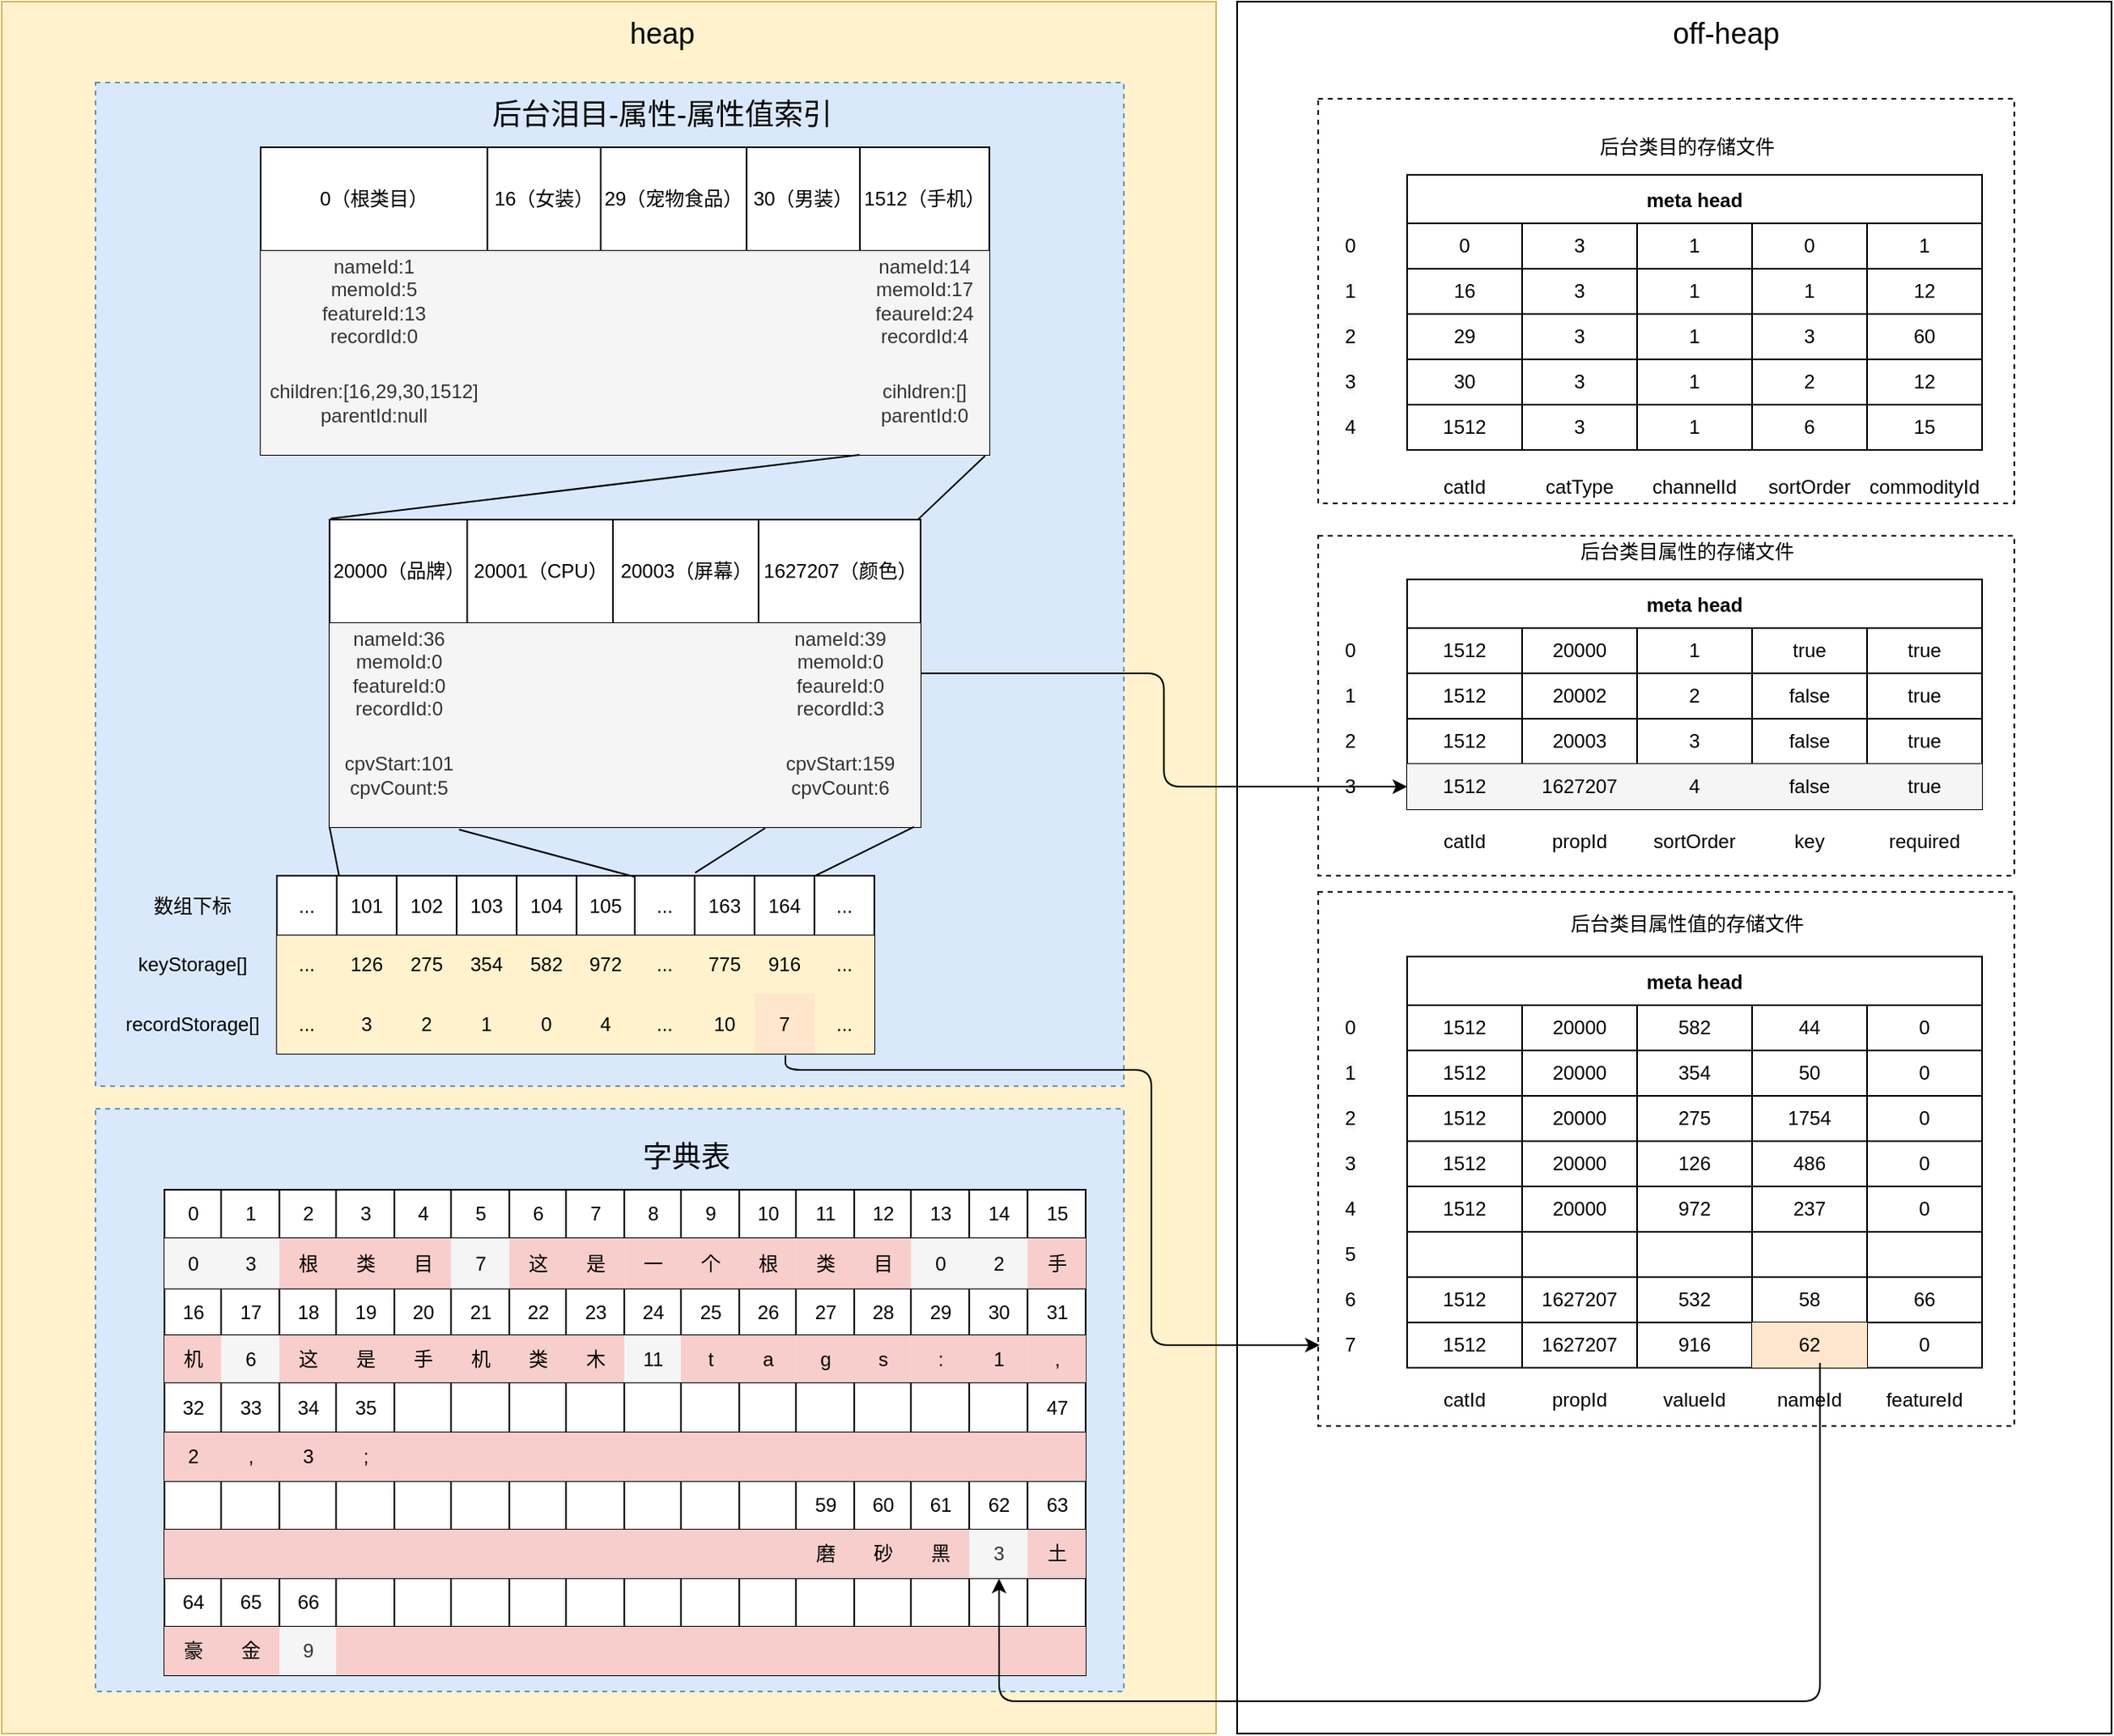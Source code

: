 <mxfile>
    <diagram id="jt3kRmfaXAQ2DdGvSzjm" name="第 1 页">
        <mxGraphModel dx="1277" dy="1210" grid="1" gridSize="10" guides="1" tooltips="1" connect="1" arrows="1" fold="1" page="1" pageScale="1" pageWidth="850" pageHeight="1100" math="0" shadow="0">
            <root>
                <mxCell id="0"/>
                <mxCell id="1" parent="0"/>
                <mxCell id="542" value="" style="rounded=0;whiteSpace=wrap;html=1;" vertex="1" parent="1">
                    <mxGeometry x="793" y="40" width="540" height="1070" as="geometry"/>
                </mxCell>
                <mxCell id="541" value="" style="rounded=0;whiteSpace=wrap;html=1;dashed=1;fontSize=18;fillColor=#ffffff;" vertex="1" parent="1">
                    <mxGeometry x="843" y="590" width="430" height="330" as="geometry"/>
                </mxCell>
                <mxCell id="540" value="" style="rounded=0;whiteSpace=wrap;html=1;dashed=1;fontSize=18;fillColor=#ffffff;" vertex="1" parent="1">
                    <mxGeometry x="843" y="370" width="430" height="210" as="geometry"/>
                </mxCell>
                <mxCell id="539" value="" style="rounded=0;whiteSpace=wrap;html=1;dashed=1;fontSize=18;fillColor=#ffffff;" vertex="1" parent="1">
                    <mxGeometry x="843" y="100" width="430" height="250" as="geometry"/>
                </mxCell>
                <mxCell id="528" value="" style="rounded=0;whiteSpace=wrap;html=1;fillColor=#fff2cc;strokeColor=#d6b656;" vertex="1" parent="1">
                    <mxGeometry x="30" y="40" width="750" height="1070" as="geometry"/>
                </mxCell>
                <mxCell id="529" value="" style="rounded=0;whiteSpace=wrap;html=1;fillColor=#dae8fc;strokeColor=#6c8ebf;dashed=1;" vertex="1" parent="1">
                    <mxGeometry x="88" y="90" width="635" height="620" as="geometry"/>
                </mxCell>
                <mxCell id="538" value="" style="rounded=0;whiteSpace=wrap;html=1;fontSize=18;fillColor=#dae8fc;strokeColor=#6c8ebf;dashed=1;" vertex="1" parent="1">
                    <mxGeometry x="88" y="724" width="635" height="360" as="geometry"/>
                </mxCell>
                <mxCell id="2" value="" style="shape=table;html=1;whiteSpace=wrap;startSize=0;container=1;collapsible=0;childLayout=tableLayout;sketch=0;shadow=0;rounded=0;" vertex="1" parent="1">
                    <mxGeometry x="190" y="130" width="450" height="190" as="geometry"/>
                </mxCell>
                <mxCell id="3" value="" style="shape=partialRectangle;html=1;whiteSpace=wrap;collapsible=0;dropTarget=0;pointerEvents=0;fillColor=none;top=0;left=0;bottom=0;right=0;points=[[0,0.5],[1,0.5]];portConstraint=eastwest;" vertex="1" parent="2">
                    <mxGeometry width="450" height="64" as="geometry"/>
                </mxCell>
                <mxCell id="4" value="0（根类目）" style="shape=partialRectangle;html=1;whiteSpace=wrap;connectable=0;fillColor=none;top=0;left=0;bottom=0;right=0;overflow=hidden;" vertex="1" parent="3">
                    <mxGeometry width="140" height="64" as="geometry"/>
                </mxCell>
                <mxCell id="5" value="16（女装）" style="shape=partialRectangle;html=1;whiteSpace=wrap;connectable=0;fillColor=none;top=0;left=0;bottom=0;right=0;overflow=hidden;" vertex="1" parent="3">
                    <mxGeometry x="140" width="70" height="64" as="geometry"/>
                </mxCell>
                <mxCell id="6" value="29（宠物食品）" style="shape=partialRectangle;html=1;whiteSpace=wrap;connectable=0;fillColor=none;top=0;left=0;bottom=0;right=0;overflow=hidden;" vertex="1" parent="3">
                    <mxGeometry x="210" width="90" height="64" as="geometry"/>
                </mxCell>
                <mxCell id="7" value="30（男装）" style="shape=partialRectangle;html=1;whiteSpace=wrap;connectable=0;fillColor=none;top=0;left=0;bottom=0;right=0;overflow=hidden;" vertex="1" parent="3">
                    <mxGeometry x="300" width="70" height="64" as="geometry"/>
                </mxCell>
                <mxCell id="8" value="1512（手机）" style="shape=partialRectangle;html=1;whiteSpace=wrap;connectable=0;fillColor=none;top=0;left=0;bottom=0;right=0;overflow=hidden;" vertex="1" parent="3">
                    <mxGeometry x="370" width="80" height="64" as="geometry"/>
                </mxCell>
                <mxCell id="9" value="" style="shape=partialRectangle;html=1;whiteSpace=wrap;collapsible=0;dropTarget=0;pointerEvents=0;fillColor=none;top=0;left=0;bottom=0;right=0;points=[[0,0.5],[1,0.5]];portConstraint=eastwest;" vertex="1" parent="2">
                    <mxGeometry y="64" width="450" height="62" as="geometry"/>
                </mxCell>
                <mxCell id="10" value="nameId:1&lt;br&gt;memoId:5&lt;br&gt;featureId:13&lt;br&gt;recordId:0" style="shape=partialRectangle;html=1;whiteSpace=wrap;connectable=0;fillColor=#f5f5f5;top=0;left=0;bottom=0;right=0;overflow=hidden;strokeColor=#666666;fontColor=#333333;" vertex="1" parent="9">
                    <mxGeometry width="140" height="62" as="geometry"/>
                </mxCell>
                <mxCell id="11" value="" style="shape=partialRectangle;html=1;whiteSpace=wrap;connectable=0;fillColor=#f5f5f5;top=0;left=0;bottom=0;right=0;overflow=hidden;strokeColor=#666666;fontColor=#333333;" vertex="1" parent="9">
                    <mxGeometry x="140" width="70" height="62" as="geometry"/>
                </mxCell>
                <mxCell id="12" value="" style="shape=partialRectangle;html=1;whiteSpace=wrap;connectable=0;fillColor=#f5f5f5;top=0;left=0;bottom=0;right=0;overflow=hidden;strokeColor=#666666;fontColor=#333333;" vertex="1" parent="9">
                    <mxGeometry x="210" width="90" height="62" as="geometry"/>
                </mxCell>
                <mxCell id="13" style="shape=partialRectangle;html=1;whiteSpace=wrap;connectable=0;fillColor=#f5f5f5;top=0;left=0;bottom=0;right=0;overflow=hidden;strokeColor=#666666;fontColor=#333333;" vertex="1" parent="9">
                    <mxGeometry x="300" width="70" height="62" as="geometry"/>
                </mxCell>
                <mxCell id="14" value="nameId:14&lt;br&gt;memoId:17&lt;br&gt;feaureId:24&lt;br&gt;recordId:4" style="shape=partialRectangle;html=1;whiteSpace=wrap;connectable=0;fillColor=#f5f5f5;top=0;left=0;bottom=0;right=0;overflow=hidden;strokeColor=#666666;fontColor=#333333;" vertex="1" parent="9">
                    <mxGeometry x="370" width="80" height="62" as="geometry"/>
                </mxCell>
                <mxCell id="15" value="" style="shape=partialRectangle;html=1;whiteSpace=wrap;collapsible=0;dropTarget=0;pointerEvents=0;fillColor=none;top=0;left=0;bottom=0;right=0;points=[[0,0.5],[1,0.5]];portConstraint=eastwest;" vertex="1" parent="2">
                    <mxGeometry y="126" width="450" height="64" as="geometry"/>
                </mxCell>
                <mxCell id="16" value="children:[16,29,30,1512]&lt;br&gt;parentId:null" style="shape=partialRectangle;html=1;whiteSpace=wrap;connectable=0;fillColor=#f5f5f5;top=0;left=0;bottom=0;right=0;overflow=hidden;strokeColor=#666666;fontColor=#333333;" vertex="1" parent="15">
                    <mxGeometry width="140" height="64" as="geometry"/>
                </mxCell>
                <mxCell id="17" value="" style="shape=partialRectangle;html=1;whiteSpace=wrap;connectable=0;fillColor=#f5f5f5;top=0;left=0;bottom=0;right=0;overflow=hidden;strokeColor=#666666;fontColor=#333333;" vertex="1" parent="15">
                    <mxGeometry x="140" width="70" height="64" as="geometry"/>
                </mxCell>
                <mxCell id="18" value="" style="shape=partialRectangle;html=1;whiteSpace=wrap;connectable=0;fillColor=#f5f5f5;top=0;left=0;bottom=0;right=0;overflow=hidden;strokeColor=#666666;fontColor=#333333;" vertex="1" parent="15">
                    <mxGeometry x="210" width="90" height="64" as="geometry"/>
                </mxCell>
                <mxCell id="19" style="shape=partialRectangle;html=1;whiteSpace=wrap;connectable=0;fillColor=#f5f5f5;top=0;left=0;bottom=0;right=0;overflow=hidden;strokeColor=#666666;fontColor=#333333;" vertex="1" parent="15">
                    <mxGeometry x="300" width="70" height="64" as="geometry"/>
                </mxCell>
                <mxCell id="20" value="cihldren:[]&lt;br&gt;parentId:0" style="shape=partialRectangle;html=1;whiteSpace=wrap;connectable=0;fillColor=#f5f5f5;top=0;left=0;bottom=0;right=0;overflow=hidden;strokeColor=#666666;fontColor=#333333;" vertex="1" parent="15">
                    <mxGeometry x="370" width="80" height="64" as="geometry"/>
                </mxCell>
                <mxCell id="21" value="" style="shape=table;html=1;whiteSpace=wrap;startSize=0;container=1;collapsible=0;childLayout=tableLayout;sketch=0;shadow=0;rounded=0;" vertex="1" parent="1">
                    <mxGeometry x="232.5" y="360" width="365" height="190" as="geometry"/>
                </mxCell>
                <mxCell id="22" value="" style="shape=partialRectangle;html=1;whiteSpace=wrap;collapsible=0;dropTarget=0;pointerEvents=0;fillColor=none;top=0;left=0;bottom=0;right=0;points=[[0,0.5],[1,0.5]];portConstraint=eastwest;" vertex="1" parent="21">
                    <mxGeometry width="365" height="64" as="geometry"/>
                </mxCell>
                <mxCell id="23" value="20000（品牌）" style="shape=partialRectangle;html=1;whiteSpace=wrap;connectable=0;fillColor=none;top=0;left=0;bottom=0;right=0;overflow=hidden;" vertex="1" parent="22">
                    <mxGeometry width="85" height="64" as="geometry"/>
                </mxCell>
                <mxCell id="24" value="20001（CPU）" style="shape=partialRectangle;html=1;whiteSpace=wrap;connectable=0;fillColor=none;top=0;left=0;bottom=0;right=0;overflow=hidden;" vertex="1" parent="22">
                    <mxGeometry x="85" width="90" height="64" as="geometry"/>
                </mxCell>
                <mxCell id="25" value="20003（屏幕）" style="shape=partialRectangle;html=1;whiteSpace=wrap;connectable=0;fillColor=none;top=0;left=0;bottom=0;right=0;overflow=hidden;" vertex="1" parent="22">
                    <mxGeometry x="175" width="90" height="64" as="geometry"/>
                </mxCell>
                <mxCell id="27" value="1627207（颜色）" style="shape=partialRectangle;html=1;whiteSpace=wrap;connectable=0;fillColor=none;top=0;left=0;bottom=0;right=0;overflow=hidden;" vertex="1" parent="22">
                    <mxGeometry x="265" width="100" height="64" as="geometry"/>
                </mxCell>
                <mxCell id="28" value="" style="shape=partialRectangle;html=1;whiteSpace=wrap;collapsible=0;dropTarget=0;pointerEvents=0;fillColor=none;top=0;left=0;bottom=0;right=0;points=[[0,0.5],[1,0.5]];portConstraint=eastwest;" vertex="1" parent="21">
                    <mxGeometry y="64" width="365" height="62" as="geometry"/>
                </mxCell>
                <mxCell id="29" value="nameId:36&lt;br&gt;memoId:0&lt;br&gt;featureId:0&lt;br&gt;recordId:0" style="shape=partialRectangle;html=1;whiteSpace=wrap;connectable=0;fillColor=#f5f5f5;top=0;left=0;bottom=0;right=0;overflow=hidden;strokeColor=#666666;fontColor=#333333;" vertex="1" parent="28">
                    <mxGeometry width="85" height="62" as="geometry"/>
                </mxCell>
                <mxCell id="30" value="" style="shape=partialRectangle;html=1;whiteSpace=wrap;connectable=0;fillColor=#f5f5f5;top=0;left=0;bottom=0;right=0;overflow=hidden;strokeColor=#666666;fontColor=#333333;" vertex="1" parent="28">
                    <mxGeometry x="85" width="90" height="62" as="geometry"/>
                </mxCell>
                <mxCell id="31" value="" style="shape=partialRectangle;html=1;whiteSpace=wrap;connectable=0;fillColor=#f5f5f5;top=0;left=0;bottom=0;right=0;overflow=hidden;strokeColor=#666666;fontColor=#333333;" vertex="1" parent="28">
                    <mxGeometry x="175" width="90" height="62" as="geometry"/>
                </mxCell>
                <mxCell id="33" value="nameId:39&lt;br&gt;memoId:0&lt;br&gt;feaureId:0&lt;br&gt;recordId:3" style="shape=partialRectangle;html=1;whiteSpace=wrap;connectable=0;fillColor=#f5f5f5;top=0;left=0;bottom=0;right=0;overflow=hidden;strokeColor=#666666;fontColor=#333333;" vertex="1" parent="28">
                    <mxGeometry x="265" width="100" height="62" as="geometry"/>
                </mxCell>
                <mxCell id="34" value="" style="shape=partialRectangle;html=1;whiteSpace=wrap;collapsible=0;dropTarget=0;pointerEvents=0;fillColor=none;top=0;left=0;bottom=0;right=0;points=[[0,0.5],[1,0.5]];portConstraint=eastwest;" vertex="1" parent="21">
                    <mxGeometry y="126" width="365" height="64" as="geometry"/>
                </mxCell>
                <mxCell id="35" value="cpvStart:101&lt;br&gt;cpvCount:5" style="shape=partialRectangle;html=1;whiteSpace=wrap;connectable=0;fillColor=#f5f5f5;top=0;left=0;bottom=0;right=0;overflow=hidden;strokeColor=#666666;fontColor=#333333;" vertex="1" parent="34">
                    <mxGeometry width="85" height="64" as="geometry"/>
                </mxCell>
                <mxCell id="36" value="" style="shape=partialRectangle;html=1;whiteSpace=wrap;connectable=0;fillColor=#f5f5f5;top=0;left=0;bottom=0;right=0;overflow=hidden;strokeColor=#666666;fontColor=#333333;" vertex="1" parent="34">
                    <mxGeometry x="85" width="90" height="64" as="geometry"/>
                </mxCell>
                <mxCell id="37" value="" style="shape=partialRectangle;html=1;whiteSpace=wrap;connectable=0;fillColor=#f5f5f5;top=0;left=0;bottom=0;right=0;overflow=hidden;strokeColor=#666666;fontColor=#333333;" vertex="1" parent="34">
                    <mxGeometry x="175" width="90" height="64" as="geometry"/>
                </mxCell>
                <mxCell id="39" value="cpvStart:159&lt;br&gt;cpvCount:6" style="shape=partialRectangle;html=1;whiteSpace=wrap;connectable=0;fillColor=#f5f5f5;top=0;left=0;bottom=0;right=0;overflow=hidden;strokeColor=#666666;fontColor=#333333;" vertex="1" parent="34">
                    <mxGeometry x="265" width="100" height="64" as="geometry"/>
                </mxCell>
                <mxCell id="41" value="" style="endArrow=none;html=1;entryX=0.822;entryY=1;entryDx=0;entryDy=0;entryPerimeter=0;exitX=0.002;exitY=-0.01;exitDx=0;exitDy=0;exitPerimeter=0;" edge="1" parent="1" source="22" target="15">
                    <mxGeometry width="50" height="50" relative="1" as="geometry">
                        <mxPoint x="170" y="360" as="sourcePoint"/>
                        <mxPoint x="470" y="460" as="targetPoint"/>
                    </mxGeometry>
                </mxCell>
                <mxCell id="42" value="" style="endArrow=none;html=1;entryX=0.994;entryY=1.01;entryDx=0;entryDy=0;entryPerimeter=0;exitX=0.996;exitY=-0.003;exitDx=0;exitDy=0;exitPerimeter=0;" edge="1" parent="1" source="22" target="15">
                    <mxGeometry width="50" height="50" relative="1" as="geometry">
                        <mxPoint x="480" y="470" as="sourcePoint"/>
                        <mxPoint x="530" y="420" as="targetPoint"/>
                    </mxGeometry>
                </mxCell>
                <mxCell id="43" value="" style="shape=table;html=1;whiteSpace=wrap;startSize=0;container=1;collapsible=0;childLayout=tableLayout;" vertex="1" parent="1">
                    <mxGeometry x="130.55" y="774" width="568.89" height="300" as="geometry"/>
                </mxCell>
                <mxCell id="44" value="" style="shape=partialRectangle;html=1;whiteSpace=wrap;collapsible=0;dropTarget=0;pointerEvents=0;fillColor=none;top=0;left=0;bottom=0;right=0;points=[[0,0.5],[1,0.5]];portConstraint=eastwest;" vertex="1" parent="43">
                    <mxGeometry width="568.89" height="30" as="geometry"/>
                </mxCell>
                <mxCell id="45" value="0" style="shape=partialRectangle;html=1;whiteSpace=wrap;connectable=0;fillColor=none;top=0;left=0;bottom=0;right=0;overflow=hidden;" vertex="1" parent="44">
                    <mxGeometry width="35" height="30" as="geometry"/>
                </mxCell>
                <mxCell id="46" value="1" style="shape=partialRectangle;html=1;whiteSpace=wrap;connectable=0;fillColor=none;top=0;left=0;bottom=0;right=0;overflow=hidden;" vertex="1" parent="44">
                    <mxGeometry x="35" width="36" height="30" as="geometry"/>
                </mxCell>
                <mxCell id="47" value="2" style="shape=partialRectangle;html=1;whiteSpace=wrap;connectable=0;fillColor=none;top=0;left=0;bottom=0;right=0;overflow=hidden;" vertex="1" parent="44">
                    <mxGeometry x="71" width="35" height="30" as="geometry"/>
                </mxCell>
                <mxCell id="48" value="3" style="shape=partialRectangle;html=1;whiteSpace=wrap;connectable=0;fillColor=none;top=0;left=0;bottom=0;right=0;overflow=hidden;" vertex="1" parent="44">
                    <mxGeometry x="106" width="36" height="30" as="geometry"/>
                </mxCell>
                <mxCell id="49" value="4" style="shape=partialRectangle;html=1;whiteSpace=wrap;connectable=0;fillColor=none;top=0;left=0;bottom=0;right=0;overflow=hidden;" vertex="1" parent="44">
                    <mxGeometry x="142" width="35" height="30" as="geometry"/>
                </mxCell>
                <mxCell id="50" value="5" style="shape=partialRectangle;html=1;whiteSpace=wrap;connectable=0;fillColor=none;top=0;left=0;bottom=0;right=0;overflow=hidden;" vertex="1" parent="44">
                    <mxGeometry x="177" width="36" height="30" as="geometry"/>
                </mxCell>
                <mxCell id="51" value="6" style="shape=partialRectangle;html=1;whiteSpace=wrap;connectable=0;fillColor=none;top=0;left=0;bottom=0;right=0;overflow=hidden;" vertex="1" parent="44">
                    <mxGeometry x="213" width="35" height="30" as="geometry"/>
                </mxCell>
                <mxCell id="52" value="7" style="shape=partialRectangle;html=1;whiteSpace=wrap;connectable=0;fillColor=none;top=0;left=0;bottom=0;right=0;overflow=hidden;" vertex="1" parent="44">
                    <mxGeometry x="248" width="36" height="30" as="geometry"/>
                </mxCell>
                <mxCell id="53" value="8" style="shape=partialRectangle;html=1;whiteSpace=wrap;connectable=0;fillColor=none;top=0;left=0;bottom=0;right=0;overflow=hidden;" vertex="1" parent="44">
                    <mxGeometry x="284" width="35" height="30" as="geometry"/>
                </mxCell>
                <mxCell id="54" value="9" style="shape=partialRectangle;html=1;whiteSpace=wrap;connectable=0;fillColor=none;top=0;left=0;bottom=0;right=0;overflow=hidden;" vertex="1" parent="44">
                    <mxGeometry x="319" width="36" height="30" as="geometry"/>
                </mxCell>
                <mxCell id="55" value="10" style="shape=partialRectangle;html=1;whiteSpace=wrap;connectable=0;fillColor=none;top=0;left=0;bottom=0;right=0;overflow=hidden;" vertex="1" parent="44">
                    <mxGeometry x="355" width="35" height="30" as="geometry"/>
                </mxCell>
                <mxCell id="56" value="11" style="shape=partialRectangle;html=1;whiteSpace=wrap;connectable=0;fillColor=none;top=0;left=0;bottom=0;right=0;overflow=hidden;" vertex="1" parent="44">
                    <mxGeometry x="390" width="36" height="30" as="geometry"/>
                </mxCell>
                <mxCell id="57" value="12" style="shape=partialRectangle;html=1;whiteSpace=wrap;connectable=0;fillColor=none;top=0;left=0;bottom=0;right=0;overflow=hidden;" vertex="1" parent="44">
                    <mxGeometry x="426" width="35" height="30" as="geometry"/>
                </mxCell>
                <mxCell id="58" value="13" style="shape=partialRectangle;html=1;whiteSpace=wrap;connectable=0;fillColor=none;top=0;left=0;bottom=0;right=0;overflow=hidden;" vertex="1" parent="44">
                    <mxGeometry x="461" width="36" height="30" as="geometry"/>
                </mxCell>
                <mxCell id="59" value="14" style="shape=partialRectangle;html=1;whiteSpace=wrap;connectable=0;fillColor=none;top=0;left=0;bottom=0;right=0;overflow=hidden;" vertex="1" parent="44">
                    <mxGeometry x="497" width="36" height="30" as="geometry"/>
                </mxCell>
                <mxCell id="60" value="15" style="shape=partialRectangle;html=1;whiteSpace=wrap;connectable=0;fillColor=none;top=0;left=0;bottom=0;right=0;overflow=hidden;" vertex="1" parent="44">
                    <mxGeometry x="533" width="36" height="30" as="geometry"/>
                </mxCell>
                <mxCell id="61" value="" style="shape=partialRectangle;html=1;whiteSpace=wrap;collapsible=0;dropTarget=0;pointerEvents=0;fillColor=#f5f5f5;top=0;left=0;bottom=0;right=0;points=[[0,0.5],[1,0.5]];portConstraint=eastwest;fontColor=#333333;" vertex="1" parent="43">
                    <mxGeometry y="30" width="568.89" height="31" as="geometry"/>
                </mxCell>
                <mxCell id="62" value="0" style="shape=partialRectangle;html=1;whiteSpace=wrap;connectable=0;fillColor=none;top=0;left=0;bottom=0;right=0;overflow=hidden;" vertex="1" parent="61">
                    <mxGeometry width="35" height="31" as="geometry"/>
                </mxCell>
                <mxCell id="63" value="3" style="shape=partialRectangle;html=1;whiteSpace=wrap;connectable=0;fillColor=none;top=0;left=0;bottom=0;right=0;overflow=hidden;" vertex="1" parent="61">
                    <mxGeometry x="35" width="36" height="31" as="geometry"/>
                </mxCell>
                <mxCell id="64" value="根" style="shape=partialRectangle;html=1;whiteSpace=wrap;connectable=0;fillColor=#f8cecc;top=0;left=0;bottom=0;right=0;overflow=hidden;strokeColor=#b85450;" vertex="1" parent="61">
                    <mxGeometry x="71" width="35" height="31" as="geometry"/>
                </mxCell>
                <mxCell id="65" value="类" style="shape=partialRectangle;html=1;whiteSpace=wrap;connectable=0;fillColor=#f8cecc;top=0;left=0;bottom=0;right=0;overflow=hidden;strokeColor=#b85450;" vertex="1" parent="61">
                    <mxGeometry x="106" width="36" height="31" as="geometry"/>
                </mxCell>
                <mxCell id="66" value="目" style="shape=partialRectangle;html=1;whiteSpace=wrap;connectable=0;fillColor=#f8cecc;top=0;left=0;bottom=0;right=0;overflow=hidden;strokeColor=#b85450;" vertex="1" parent="61">
                    <mxGeometry x="142" width="35" height="31" as="geometry"/>
                </mxCell>
                <mxCell id="67" value="7" style="shape=partialRectangle;html=1;whiteSpace=wrap;connectable=0;fillColor=none;top=0;left=0;bottom=0;right=0;overflow=hidden;" vertex="1" parent="61">
                    <mxGeometry x="177" width="36" height="31" as="geometry"/>
                </mxCell>
                <mxCell id="68" value="这" style="shape=partialRectangle;html=1;whiteSpace=wrap;connectable=0;fillColor=#f8cecc;top=0;left=0;bottom=0;right=0;overflow=hidden;strokeColor=#b85450;" vertex="1" parent="61">
                    <mxGeometry x="213" width="35" height="31" as="geometry"/>
                </mxCell>
                <mxCell id="69" value="是" style="shape=partialRectangle;html=1;whiteSpace=wrap;connectable=0;fillColor=#f8cecc;top=0;left=0;bottom=0;right=0;overflow=hidden;strokeColor=#b85450;" vertex="1" parent="61">
                    <mxGeometry x="248" width="36" height="31" as="geometry"/>
                </mxCell>
                <mxCell id="70" value="一" style="shape=partialRectangle;html=1;whiteSpace=wrap;connectable=0;fillColor=#f8cecc;top=0;left=0;bottom=0;right=0;overflow=hidden;strokeColor=#b85450;" vertex="1" parent="61">
                    <mxGeometry x="284" width="35" height="31" as="geometry"/>
                </mxCell>
                <mxCell id="71" value="个" style="shape=partialRectangle;html=1;whiteSpace=wrap;connectable=0;fillColor=#f8cecc;top=0;left=0;bottom=0;right=0;overflow=hidden;strokeColor=#b85450;" vertex="1" parent="61">
                    <mxGeometry x="319" width="36" height="31" as="geometry"/>
                </mxCell>
                <mxCell id="72" value="根" style="shape=partialRectangle;html=1;whiteSpace=wrap;connectable=0;fillColor=#f8cecc;top=0;left=0;bottom=0;right=0;overflow=hidden;strokeColor=#b85450;" vertex="1" parent="61">
                    <mxGeometry x="355" width="35" height="31" as="geometry"/>
                </mxCell>
                <mxCell id="73" value="类" style="shape=partialRectangle;html=1;whiteSpace=wrap;connectable=0;fillColor=#f8cecc;top=0;left=0;bottom=0;right=0;overflow=hidden;strokeColor=#b85450;" vertex="1" parent="61">
                    <mxGeometry x="390" width="36" height="31" as="geometry"/>
                </mxCell>
                <mxCell id="74" value="目" style="shape=partialRectangle;html=1;whiteSpace=wrap;connectable=0;fillColor=#f8cecc;top=0;left=0;bottom=0;right=0;overflow=hidden;strokeColor=#b85450;" vertex="1" parent="61">
                    <mxGeometry x="426" width="35" height="31" as="geometry"/>
                </mxCell>
                <mxCell id="75" value="0" style="shape=partialRectangle;html=1;whiteSpace=wrap;connectable=0;fillColor=none;top=0;left=0;bottom=0;right=0;overflow=hidden;" vertex="1" parent="61">
                    <mxGeometry x="461" width="36" height="31" as="geometry"/>
                </mxCell>
                <mxCell id="76" value="2" style="shape=partialRectangle;html=1;whiteSpace=wrap;connectable=0;fillColor=none;top=0;left=0;bottom=0;right=0;overflow=hidden;" vertex="1" parent="61">
                    <mxGeometry x="497" width="36" height="31" as="geometry"/>
                </mxCell>
                <mxCell id="77" value="手" style="shape=partialRectangle;html=1;whiteSpace=wrap;connectable=0;fillColor=#f8cecc;top=0;left=0;bottom=0;right=0;overflow=hidden;strokeColor=#b85450;" vertex="1" parent="61">
                    <mxGeometry x="533" width="36" height="31" as="geometry"/>
                </mxCell>
                <mxCell id="78" style="shape=partialRectangle;html=1;whiteSpace=wrap;collapsible=0;dropTarget=0;pointerEvents=0;fillColor=none;top=0;left=0;bottom=0;right=0;points=[[0,0.5],[1,0.5]];portConstraint=eastwest;" vertex="1" parent="43">
                    <mxGeometry y="61" width="568.89" height="29" as="geometry"/>
                </mxCell>
                <mxCell id="79" value="16" style="shape=partialRectangle;html=1;whiteSpace=wrap;connectable=0;fillColor=none;top=0;left=0;bottom=0;right=0;overflow=hidden;" vertex="1" parent="78">
                    <mxGeometry width="35" height="29" as="geometry"/>
                </mxCell>
                <mxCell id="80" value="17" style="shape=partialRectangle;html=1;whiteSpace=wrap;connectable=0;fillColor=none;top=0;left=0;bottom=0;right=0;overflow=hidden;" vertex="1" parent="78">
                    <mxGeometry x="35" width="36" height="29" as="geometry"/>
                </mxCell>
                <mxCell id="81" value="18" style="shape=partialRectangle;html=1;whiteSpace=wrap;connectable=0;fillColor=none;top=0;left=0;bottom=0;right=0;overflow=hidden;" vertex="1" parent="78">
                    <mxGeometry x="71" width="35" height="29" as="geometry"/>
                </mxCell>
                <mxCell id="82" value="19" style="shape=partialRectangle;html=1;whiteSpace=wrap;connectable=0;fillColor=none;top=0;left=0;bottom=0;right=0;overflow=hidden;" vertex="1" parent="78">
                    <mxGeometry x="106" width="36" height="29" as="geometry"/>
                </mxCell>
                <mxCell id="83" value="20" style="shape=partialRectangle;html=1;whiteSpace=wrap;connectable=0;fillColor=none;top=0;left=0;bottom=0;right=0;overflow=hidden;" vertex="1" parent="78">
                    <mxGeometry x="142" width="35" height="29" as="geometry"/>
                </mxCell>
                <mxCell id="84" value="21" style="shape=partialRectangle;html=1;whiteSpace=wrap;connectable=0;fillColor=none;top=0;left=0;bottom=0;right=0;overflow=hidden;" vertex="1" parent="78">
                    <mxGeometry x="177" width="36" height="29" as="geometry"/>
                </mxCell>
                <mxCell id="85" value="22" style="shape=partialRectangle;html=1;whiteSpace=wrap;connectable=0;fillColor=none;top=0;left=0;bottom=0;right=0;overflow=hidden;" vertex="1" parent="78">
                    <mxGeometry x="213" width="35" height="29" as="geometry"/>
                </mxCell>
                <mxCell id="86" value="23" style="shape=partialRectangle;html=1;whiteSpace=wrap;connectable=0;fillColor=none;top=0;left=0;bottom=0;right=0;overflow=hidden;" vertex="1" parent="78">
                    <mxGeometry x="248" width="36" height="29" as="geometry"/>
                </mxCell>
                <mxCell id="87" value="24" style="shape=partialRectangle;html=1;whiteSpace=wrap;connectable=0;fillColor=none;top=0;left=0;bottom=0;right=0;overflow=hidden;" vertex="1" parent="78">
                    <mxGeometry x="284" width="35" height="29" as="geometry"/>
                </mxCell>
                <mxCell id="88" value="25" style="shape=partialRectangle;html=1;whiteSpace=wrap;connectable=0;fillColor=none;top=0;left=0;bottom=0;right=0;overflow=hidden;" vertex="1" parent="78">
                    <mxGeometry x="319" width="36" height="29" as="geometry"/>
                </mxCell>
                <mxCell id="89" value="26" style="shape=partialRectangle;html=1;whiteSpace=wrap;connectable=0;fillColor=none;top=0;left=0;bottom=0;right=0;overflow=hidden;" vertex="1" parent="78">
                    <mxGeometry x="355" width="35" height="29" as="geometry"/>
                </mxCell>
                <mxCell id="90" value="27" style="shape=partialRectangle;html=1;whiteSpace=wrap;connectable=0;fillColor=none;top=0;left=0;bottom=0;right=0;overflow=hidden;" vertex="1" parent="78">
                    <mxGeometry x="390" width="36" height="29" as="geometry"/>
                </mxCell>
                <mxCell id="91" value="28" style="shape=partialRectangle;html=1;whiteSpace=wrap;connectable=0;fillColor=none;top=0;left=0;bottom=0;right=0;overflow=hidden;" vertex="1" parent="78">
                    <mxGeometry x="426" width="35" height="29" as="geometry"/>
                </mxCell>
                <mxCell id="92" value="29" style="shape=partialRectangle;html=1;whiteSpace=wrap;connectable=0;fillColor=none;top=0;left=0;bottom=0;right=0;overflow=hidden;" vertex="1" parent="78">
                    <mxGeometry x="461" width="36" height="29" as="geometry"/>
                </mxCell>
                <mxCell id="93" value="30" style="shape=partialRectangle;html=1;whiteSpace=wrap;connectable=0;fillColor=none;top=0;left=0;bottom=0;right=0;overflow=hidden;" vertex="1" parent="78">
                    <mxGeometry x="497" width="36" height="29" as="geometry"/>
                </mxCell>
                <mxCell id="94" value="31" style="shape=partialRectangle;html=1;whiteSpace=wrap;connectable=0;fillColor=none;top=0;left=0;bottom=0;right=0;overflow=hidden;" vertex="1" parent="78">
                    <mxGeometry x="533" width="36" height="29" as="geometry"/>
                </mxCell>
                <mxCell id="95" style="shape=partialRectangle;html=1;whiteSpace=wrap;collapsible=0;dropTarget=0;pointerEvents=0;fillColor=#f5f5f5;top=0;left=0;bottom=0;right=0;points=[[0,0.5],[1,0.5]];portConstraint=eastwest;strokeColor=#666666;fontColor=#333333;" vertex="1" parent="43">
                    <mxGeometry y="90" width="568.89" height="29" as="geometry"/>
                </mxCell>
                <mxCell id="96" value="机" style="shape=partialRectangle;html=1;whiteSpace=wrap;connectable=0;fillColor=#f8cecc;top=0;left=0;bottom=0;right=0;overflow=hidden;strokeColor=#b85450;" vertex="1" parent="95">
                    <mxGeometry width="35" height="29" as="geometry"/>
                </mxCell>
                <mxCell id="97" value="6" style="shape=partialRectangle;html=1;whiteSpace=wrap;connectable=0;fillColor=none;top=0;left=0;bottom=0;right=0;overflow=hidden;" vertex="1" parent="95">
                    <mxGeometry x="35" width="36" height="29" as="geometry"/>
                </mxCell>
                <mxCell id="98" value="这" style="shape=partialRectangle;html=1;whiteSpace=wrap;connectable=0;fillColor=#f8cecc;top=0;left=0;bottom=0;right=0;overflow=hidden;strokeColor=#b85450;" vertex="1" parent="95">
                    <mxGeometry x="71" width="35" height="29" as="geometry"/>
                </mxCell>
                <mxCell id="99" value="是" style="shape=partialRectangle;html=1;whiteSpace=wrap;connectable=0;fillColor=#f8cecc;top=0;left=0;bottom=0;right=0;overflow=hidden;strokeColor=#b85450;" vertex="1" parent="95">
                    <mxGeometry x="106" width="36" height="29" as="geometry"/>
                </mxCell>
                <mxCell id="100" value="手" style="shape=partialRectangle;html=1;whiteSpace=wrap;connectable=0;fillColor=#f8cecc;top=0;left=0;bottom=0;right=0;overflow=hidden;strokeColor=#b85450;" vertex="1" parent="95">
                    <mxGeometry x="142" width="35" height="29" as="geometry"/>
                </mxCell>
                <mxCell id="101" value="机" style="shape=partialRectangle;html=1;whiteSpace=wrap;connectable=0;fillColor=#f8cecc;top=0;left=0;bottom=0;right=0;overflow=hidden;strokeColor=#b85450;" vertex="1" parent="95">
                    <mxGeometry x="177" width="36" height="29" as="geometry"/>
                </mxCell>
                <mxCell id="102" value="类" style="shape=partialRectangle;html=1;whiteSpace=wrap;connectable=0;fillColor=#f8cecc;top=0;left=0;bottom=0;right=0;overflow=hidden;strokeColor=#b85450;" vertex="1" parent="95">
                    <mxGeometry x="213" width="35" height="29" as="geometry"/>
                </mxCell>
                <mxCell id="103" value="木" style="shape=partialRectangle;html=1;whiteSpace=wrap;connectable=0;fillColor=#f8cecc;top=0;left=0;bottom=0;right=0;overflow=hidden;strokeColor=#b85450;" vertex="1" parent="95">
                    <mxGeometry x="248" width="36" height="29" as="geometry"/>
                </mxCell>
                <mxCell id="104" value="11" style="shape=partialRectangle;html=1;whiteSpace=wrap;connectable=0;fillColor=none;top=0;left=0;bottom=0;right=0;overflow=hidden;" vertex="1" parent="95">
                    <mxGeometry x="284" width="35" height="29" as="geometry"/>
                </mxCell>
                <mxCell id="105" value="t" style="shape=partialRectangle;html=1;whiteSpace=wrap;connectable=0;fillColor=#f8cecc;top=0;left=0;bottom=0;right=0;overflow=hidden;strokeColor=#b85450;" vertex="1" parent="95">
                    <mxGeometry x="319" width="36" height="29" as="geometry"/>
                </mxCell>
                <mxCell id="106" value="a" style="shape=partialRectangle;html=1;whiteSpace=wrap;connectable=0;fillColor=#f8cecc;top=0;left=0;bottom=0;right=0;overflow=hidden;strokeColor=#b85450;" vertex="1" parent="95">
                    <mxGeometry x="355" width="35" height="29" as="geometry"/>
                </mxCell>
                <mxCell id="107" value="g" style="shape=partialRectangle;html=1;whiteSpace=wrap;connectable=0;fillColor=#f8cecc;top=0;left=0;bottom=0;right=0;overflow=hidden;strokeColor=#b85450;" vertex="1" parent="95">
                    <mxGeometry x="390" width="36" height="29" as="geometry"/>
                </mxCell>
                <mxCell id="108" value="s" style="shape=partialRectangle;html=1;whiteSpace=wrap;connectable=0;fillColor=#f8cecc;top=0;left=0;bottom=0;right=0;overflow=hidden;strokeColor=#b85450;" vertex="1" parent="95">
                    <mxGeometry x="426" width="35" height="29" as="geometry"/>
                </mxCell>
                <mxCell id="109" value=":" style="shape=partialRectangle;html=1;whiteSpace=wrap;connectable=0;fillColor=#f8cecc;top=0;left=0;bottom=0;right=0;overflow=hidden;strokeColor=#b85450;" vertex="1" parent="95">
                    <mxGeometry x="461" width="36" height="29" as="geometry"/>
                </mxCell>
                <mxCell id="110" value="1" style="shape=partialRectangle;html=1;whiteSpace=wrap;connectable=0;fillColor=#f8cecc;top=0;left=0;bottom=0;right=0;overflow=hidden;strokeColor=#b85450;" vertex="1" parent="95">
                    <mxGeometry x="497" width="36" height="29" as="geometry"/>
                </mxCell>
                <mxCell id="111" value="," style="shape=partialRectangle;html=1;whiteSpace=wrap;connectable=0;fillColor=#f8cecc;top=0;left=0;bottom=0;right=0;overflow=hidden;strokeColor=#b85450;" vertex="1" parent="95">
                    <mxGeometry x="533" width="36" height="29" as="geometry"/>
                </mxCell>
                <mxCell id="112" style="shape=partialRectangle;html=1;whiteSpace=wrap;collapsible=0;dropTarget=0;pointerEvents=0;fillColor=none;top=0;left=0;bottom=0;right=0;points=[[0,0.5],[1,0.5]];portConstraint=eastwest;" vertex="1" parent="43">
                    <mxGeometry y="119" width="568.89" height="31" as="geometry"/>
                </mxCell>
                <mxCell id="113" value="32" style="shape=partialRectangle;html=1;whiteSpace=wrap;connectable=0;fillColor=none;top=0;left=0;bottom=0;right=0;overflow=hidden;" vertex="1" parent="112">
                    <mxGeometry width="35" height="31" as="geometry"/>
                </mxCell>
                <mxCell id="114" value="33" style="shape=partialRectangle;html=1;whiteSpace=wrap;connectable=0;fillColor=none;top=0;left=0;bottom=0;right=0;overflow=hidden;" vertex="1" parent="112">
                    <mxGeometry x="35" width="36" height="31" as="geometry"/>
                </mxCell>
                <mxCell id="115" value="34" style="shape=partialRectangle;html=1;whiteSpace=wrap;connectable=0;fillColor=none;top=0;left=0;bottom=0;right=0;overflow=hidden;" vertex="1" parent="112">
                    <mxGeometry x="71" width="35" height="31" as="geometry"/>
                </mxCell>
                <mxCell id="116" value="35" style="shape=partialRectangle;html=1;whiteSpace=wrap;connectable=0;fillColor=none;top=0;left=0;bottom=0;right=0;overflow=hidden;" vertex="1" parent="112">
                    <mxGeometry x="106" width="36" height="31" as="geometry"/>
                </mxCell>
                <mxCell id="117" style="shape=partialRectangle;html=1;whiteSpace=wrap;connectable=0;fillColor=none;top=0;left=0;bottom=0;right=0;overflow=hidden;" vertex="1" parent="112">
                    <mxGeometry x="142" width="35" height="31" as="geometry"/>
                </mxCell>
                <mxCell id="118" style="shape=partialRectangle;html=1;whiteSpace=wrap;connectable=0;fillColor=none;top=0;left=0;bottom=0;right=0;overflow=hidden;" vertex="1" parent="112">
                    <mxGeometry x="177" width="36" height="31" as="geometry"/>
                </mxCell>
                <mxCell id="119" style="shape=partialRectangle;html=1;whiteSpace=wrap;connectable=0;fillColor=none;top=0;left=0;bottom=0;right=0;overflow=hidden;" vertex="1" parent="112">
                    <mxGeometry x="213" width="35" height="31" as="geometry"/>
                </mxCell>
                <mxCell id="120" style="shape=partialRectangle;html=1;whiteSpace=wrap;connectable=0;fillColor=none;top=0;left=0;bottom=0;right=0;overflow=hidden;" vertex="1" parent="112">
                    <mxGeometry x="248" width="36" height="31" as="geometry"/>
                </mxCell>
                <mxCell id="121" style="shape=partialRectangle;html=1;whiteSpace=wrap;connectable=0;fillColor=none;top=0;left=0;bottom=0;right=0;overflow=hidden;" vertex="1" parent="112">
                    <mxGeometry x="284" width="35" height="31" as="geometry"/>
                </mxCell>
                <mxCell id="122" style="shape=partialRectangle;html=1;whiteSpace=wrap;connectable=0;fillColor=none;top=0;left=0;bottom=0;right=0;overflow=hidden;" vertex="1" parent="112">
                    <mxGeometry x="319" width="36" height="31" as="geometry"/>
                </mxCell>
                <mxCell id="123" style="shape=partialRectangle;html=1;whiteSpace=wrap;connectable=0;fillColor=none;top=0;left=0;bottom=0;right=0;overflow=hidden;" vertex="1" parent="112">
                    <mxGeometry x="355" width="35" height="31" as="geometry"/>
                </mxCell>
                <mxCell id="124" style="shape=partialRectangle;html=1;whiteSpace=wrap;connectable=0;fillColor=none;top=0;left=0;bottom=0;right=0;overflow=hidden;" vertex="1" parent="112">
                    <mxGeometry x="390" width="36" height="31" as="geometry"/>
                </mxCell>
                <mxCell id="125" style="shape=partialRectangle;html=1;whiteSpace=wrap;connectable=0;fillColor=none;top=0;left=0;bottom=0;right=0;overflow=hidden;" vertex="1" parent="112">
                    <mxGeometry x="426" width="35" height="31" as="geometry"/>
                </mxCell>
                <mxCell id="126" style="shape=partialRectangle;html=1;whiteSpace=wrap;connectable=0;fillColor=none;top=0;left=0;bottom=0;right=0;overflow=hidden;" vertex="1" parent="112">
                    <mxGeometry x="461" width="36" height="31" as="geometry"/>
                </mxCell>
                <mxCell id="127" style="shape=partialRectangle;html=1;whiteSpace=wrap;connectable=0;fillColor=none;top=0;left=0;bottom=0;right=0;overflow=hidden;" vertex="1" parent="112">
                    <mxGeometry x="497" width="36" height="31" as="geometry"/>
                </mxCell>
                <mxCell id="128" value="47" style="shape=partialRectangle;html=1;whiteSpace=wrap;connectable=0;fillColor=none;top=0;left=0;bottom=0;right=0;overflow=hidden;" vertex="1" parent="112">
                    <mxGeometry x="533" width="36" height="31" as="geometry"/>
                </mxCell>
                <mxCell id="129" value="" style="shape=partialRectangle;html=1;whiteSpace=wrap;collapsible=0;dropTarget=0;pointerEvents=0;fillColor=#f8cecc;top=0;left=0;bottom=0;right=0;points=[[0,0.5],[1,0.5]];portConstraint=eastwest;strokeColor=#b85450;" vertex="1" parent="43">
                    <mxGeometry y="150" width="568.89" height="30" as="geometry"/>
                </mxCell>
                <mxCell id="130" value="2" style="shape=partialRectangle;html=1;whiteSpace=wrap;connectable=0;fillColor=#f8cecc;top=0;left=0;bottom=0;right=0;overflow=hidden;strokeColor=#b85450;" vertex="1" parent="129">
                    <mxGeometry width="35" height="30" as="geometry"/>
                </mxCell>
                <mxCell id="131" value="," style="shape=partialRectangle;html=1;whiteSpace=wrap;connectable=0;fillColor=#f8cecc;top=0;left=0;bottom=0;right=0;overflow=hidden;strokeColor=#b85450;" vertex="1" parent="129">
                    <mxGeometry x="35" width="36" height="30" as="geometry"/>
                </mxCell>
                <mxCell id="132" value="3" style="shape=partialRectangle;html=1;whiteSpace=wrap;connectable=0;fillColor=#f8cecc;top=0;left=0;bottom=0;right=0;overflow=hidden;strokeColor=#b85450;" vertex="1" parent="129">
                    <mxGeometry x="71" width="35" height="30" as="geometry"/>
                </mxCell>
                <mxCell id="133" value=";" style="shape=partialRectangle;html=1;whiteSpace=wrap;connectable=0;fillColor=#f8cecc;top=0;left=0;bottom=0;right=0;overflow=hidden;strokeColor=#b85450;" vertex="1" parent="129">
                    <mxGeometry x="106" width="36" height="30" as="geometry"/>
                </mxCell>
                <mxCell id="134" style="shape=partialRectangle;html=1;whiteSpace=wrap;connectable=0;fillColor=none;top=0;left=0;bottom=0;right=0;overflow=hidden;" vertex="1" parent="129">
                    <mxGeometry x="142" width="35" height="30" as="geometry"/>
                </mxCell>
                <mxCell id="135" style="shape=partialRectangle;html=1;whiteSpace=wrap;connectable=0;fillColor=none;top=0;left=0;bottom=0;right=0;overflow=hidden;" vertex="1" parent="129">
                    <mxGeometry x="177" width="36" height="30" as="geometry"/>
                </mxCell>
                <mxCell id="136" style="shape=partialRectangle;html=1;whiteSpace=wrap;connectable=0;fillColor=none;top=0;left=0;bottom=0;right=0;overflow=hidden;" vertex="1" parent="129">
                    <mxGeometry x="213" width="35" height="30" as="geometry"/>
                </mxCell>
                <mxCell id="137" style="shape=partialRectangle;html=1;whiteSpace=wrap;connectable=0;fillColor=none;top=0;left=0;bottom=0;right=0;overflow=hidden;" vertex="1" parent="129">
                    <mxGeometry x="248" width="36" height="30" as="geometry"/>
                </mxCell>
                <mxCell id="138" style="shape=partialRectangle;html=1;whiteSpace=wrap;connectable=0;fillColor=none;top=0;left=0;bottom=0;right=0;overflow=hidden;" vertex="1" parent="129">
                    <mxGeometry x="284" width="35" height="30" as="geometry"/>
                </mxCell>
                <mxCell id="139" style="shape=partialRectangle;html=1;whiteSpace=wrap;connectable=0;fillColor=none;top=0;left=0;bottom=0;right=0;overflow=hidden;" vertex="1" parent="129">
                    <mxGeometry x="319" width="36" height="30" as="geometry"/>
                </mxCell>
                <mxCell id="140" style="shape=partialRectangle;html=1;whiteSpace=wrap;connectable=0;fillColor=none;top=0;left=0;bottom=0;right=0;overflow=hidden;" vertex="1" parent="129">
                    <mxGeometry x="355" width="35" height="30" as="geometry"/>
                </mxCell>
                <mxCell id="141" style="shape=partialRectangle;html=1;whiteSpace=wrap;connectable=0;fillColor=none;top=0;left=0;bottom=0;right=0;overflow=hidden;" vertex="1" parent="129">
                    <mxGeometry x="390" width="36" height="30" as="geometry"/>
                </mxCell>
                <mxCell id="142" style="shape=partialRectangle;html=1;whiteSpace=wrap;connectable=0;fillColor=none;top=0;left=0;bottom=0;right=0;overflow=hidden;" vertex="1" parent="129">
                    <mxGeometry x="426" width="35" height="30" as="geometry"/>
                </mxCell>
                <mxCell id="143" style="shape=partialRectangle;html=1;whiteSpace=wrap;connectable=0;fillColor=none;top=0;left=0;bottom=0;right=0;overflow=hidden;" vertex="1" parent="129">
                    <mxGeometry x="461" width="36" height="30" as="geometry"/>
                </mxCell>
                <mxCell id="144" value="" style="shape=partialRectangle;html=1;whiteSpace=wrap;connectable=0;fillColor=none;top=0;left=0;bottom=0;right=0;overflow=hidden;" vertex="1" parent="129">
                    <mxGeometry x="497" width="36" height="30" as="geometry"/>
                </mxCell>
                <mxCell id="145" value="" style="shape=partialRectangle;html=1;whiteSpace=wrap;connectable=0;fillColor=none;top=0;left=0;bottom=0;right=0;overflow=hidden;" vertex="1" parent="129">
                    <mxGeometry x="533" width="36" height="30" as="geometry"/>
                </mxCell>
                <mxCell id="432" style="shape=partialRectangle;html=1;whiteSpace=wrap;collapsible=0;dropTarget=0;pointerEvents=0;top=0;left=0;bottom=0;right=0;points=[[0,0.5],[1,0.5]];portConstraint=eastwest;fillColor=none;" vertex="1" parent="43">
                    <mxGeometry y="180" width="568.89" height="30" as="geometry"/>
                </mxCell>
                <mxCell id="433" style="shape=partialRectangle;html=1;whiteSpace=wrap;connectable=0;top=0;left=0;bottom=0;right=0;overflow=hidden;fillColor=none;" vertex="1" parent="432">
                    <mxGeometry width="35" height="30" as="geometry"/>
                </mxCell>
                <mxCell id="434" style="shape=partialRectangle;html=1;whiteSpace=wrap;connectable=0;top=0;left=0;bottom=0;right=0;overflow=hidden;fillColor=none;" vertex="1" parent="432">
                    <mxGeometry x="35" width="36" height="30" as="geometry"/>
                </mxCell>
                <mxCell id="435" style="shape=partialRectangle;html=1;whiteSpace=wrap;connectable=0;top=0;left=0;bottom=0;right=0;overflow=hidden;fillColor=none;" vertex="1" parent="432">
                    <mxGeometry x="71" width="35" height="30" as="geometry"/>
                </mxCell>
                <mxCell id="436" style="shape=partialRectangle;html=1;whiteSpace=wrap;connectable=0;top=0;left=0;bottom=0;right=0;overflow=hidden;fillColor=none;" vertex="1" parent="432">
                    <mxGeometry x="106" width="36" height="30" as="geometry"/>
                </mxCell>
                <mxCell id="437" style="shape=partialRectangle;html=1;whiteSpace=wrap;connectable=0;fillColor=none;top=0;left=0;bottom=0;right=0;overflow=hidden;" vertex="1" parent="432">
                    <mxGeometry x="142" width="35" height="30" as="geometry"/>
                </mxCell>
                <mxCell id="438" style="shape=partialRectangle;html=1;whiteSpace=wrap;connectable=0;fillColor=none;top=0;left=0;bottom=0;right=0;overflow=hidden;" vertex="1" parent="432">
                    <mxGeometry x="177" width="36" height="30" as="geometry"/>
                </mxCell>
                <mxCell id="439" style="shape=partialRectangle;html=1;whiteSpace=wrap;connectable=0;fillColor=none;top=0;left=0;bottom=0;right=0;overflow=hidden;" vertex="1" parent="432">
                    <mxGeometry x="213" width="35" height="30" as="geometry"/>
                </mxCell>
                <mxCell id="440" style="shape=partialRectangle;html=1;whiteSpace=wrap;connectable=0;fillColor=none;top=0;left=0;bottom=0;right=0;overflow=hidden;" vertex="1" parent="432">
                    <mxGeometry x="248" width="36" height="30" as="geometry"/>
                </mxCell>
                <mxCell id="441" style="shape=partialRectangle;html=1;whiteSpace=wrap;connectable=0;fillColor=none;top=0;left=0;bottom=0;right=0;overflow=hidden;" vertex="1" parent="432">
                    <mxGeometry x="284" width="35" height="30" as="geometry"/>
                </mxCell>
                <mxCell id="442" style="shape=partialRectangle;html=1;whiteSpace=wrap;connectable=0;fillColor=none;top=0;left=0;bottom=0;right=0;overflow=hidden;" vertex="1" parent="432">
                    <mxGeometry x="319" width="36" height="30" as="geometry"/>
                </mxCell>
                <mxCell id="443" style="shape=partialRectangle;html=1;whiteSpace=wrap;connectable=0;fillColor=none;top=0;left=0;bottom=0;right=0;overflow=hidden;" vertex="1" parent="432">
                    <mxGeometry x="355" width="35" height="30" as="geometry"/>
                </mxCell>
                <mxCell id="444" value="59" style="shape=partialRectangle;html=1;whiteSpace=wrap;connectable=0;fillColor=none;top=0;left=0;bottom=0;right=0;overflow=hidden;" vertex="1" parent="432">
                    <mxGeometry x="390" width="36" height="30" as="geometry"/>
                </mxCell>
                <mxCell id="445" value="60" style="shape=partialRectangle;html=1;whiteSpace=wrap;connectable=0;fillColor=none;top=0;left=0;bottom=0;right=0;overflow=hidden;" vertex="1" parent="432">
                    <mxGeometry x="426" width="35" height="30" as="geometry"/>
                </mxCell>
                <mxCell id="446" value="61" style="shape=partialRectangle;html=1;whiteSpace=wrap;connectable=0;fillColor=none;top=0;left=0;bottom=0;right=0;overflow=hidden;" vertex="1" parent="432">
                    <mxGeometry x="461" width="36" height="30" as="geometry"/>
                </mxCell>
                <mxCell id="447" value="62" style="shape=partialRectangle;html=1;whiteSpace=wrap;connectable=0;fillColor=none;top=0;left=0;bottom=0;right=0;overflow=hidden;" vertex="1" parent="432">
                    <mxGeometry x="497" width="36" height="30" as="geometry"/>
                </mxCell>
                <mxCell id="448" value="63" style="shape=partialRectangle;html=1;whiteSpace=wrap;connectable=0;fillColor=none;top=0;left=0;bottom=0;right=0;overflow=hidden;" vertex="1" parent="432">
                    <mxGeometry x="533" width="36" height="30" as="geometry"/>
                </mxCell>
                <mxCell id="466" style="shape=partialRectangle;html=1;whiteSpace=wrap;collapsible=0;dropTarget=0;pointerEvents=0;top=0;left=0;bottom=0;right=0;points=[[0,0.5],[1,0.5]];portConstraint=eastwest;fillColor=#f8cecc;strokeColor=#b85450;" vertex="1" parent="43">
                    <mxGeometry y="210" width="568.89" height="30" as="geometry"/>
                </mxCell>
                <mxCell id="467" style="shape=partialRectangle;html=1;whiteSpace=wrap;connectable=0;top=0;left=0;bottom=0;right=0;overflow=hidden;fillColor=#f8cecc;strokeColor=#b85450;" vertex="1" parent="466">
                    <mxGeometry width="35" height="30" as="geometry"/>
                </mxCell>
                <mxCell id="468" style="shape=partialRectangle;html=1;whiteSpace=wrap;connectable=0;top=0;left=0;bottom=0;right=0;overflow=hidden;fillColor=#f8cecc;strokeColor=#b85450;" vertex="1" parent="466">
                    <mxGeometry x="35" width="36" height="30" as="geometry"/>
                </mxCell>
                <mxCell id="469" style="shape=partialRectangle;html=1;whiteSpace=wrap;connectable=0;top=0;left=0;bottom=0;right=0;overflow=hidden;fillColor=#f8cecc;strokeColor=#b85450;" vertex="1" parent="466">
                    <mxGeometry x="71" width="35" height="30" as="geometry"/>
                </mxCell>
                <mxCell id="470" style="shape=partialRectangle;html=1;whiteSpace=wrap;connectable=0;top=0;left=0;bottom=0;right=0;overflow=hidden;fillColor=#f8cecc;strokeColor=#b85450;" vertex="1" parent="466">
                    <mxGeometry x="106" width="36" height="30" as="geometry"/>
                </mxCell>
                <mxCell id="471" style="shape=partialRectangle;html=1;whiteSpace=wrap;connectable=0;fillColor=none;top=0;left=0;bottom=0;right=0;overflow=hidden;" vertex="1" parent="466">
                    <mxGeometry x="142" width="35" height="30" as="geometry"/>
                </mxCell>
                <mxCell id="472" style="shape=partialRectangle;html=1;whiteSpace=wrap;connectable=0;fillColor=none;top=0;left=0;bottom=0;right=0;overflow=hidden;" vertex="1" parent="466">
                    <mxGeometry x="177" width="36" height="30" as="geometry"/>
                </mxCell>
                <mxCell id="473" style="shape=partialRectangle;html=1;whiteSpace=wrap;connectable=0;fillColor=none;top=0;left=0;bottom=0;right=0;overflow=hidden;" vertex="1" parent="466">
                    <mxGeometry x="213" width="35" height="30" as="geometry"/>
                </mxCell>
                <mxCell id="474" style="shape=partialRectangle;html=1;whiteSpace=wrap;connectable=0;fillColor=none;top=0;left=0;bottom=0;right=0;overflow=hidden;" vertex="1" parent="466">
                    <mxGeometry x="248" width="36" height="30" as="geometry"/>
                </mxCell>
                <mxCell id="475" style="shape=partialRectangle;html=1;whiteSpace=wrap;connectable=0;fillColor=none;top=0;left=0;bottom=0;right=0;overflow=hidden;" vertex="1" parent="466">
                    <mxGeometry x="284" width="35" height="30" as="geometry"/>
                </mxCell>
                <mxCell id="476" style="shape=partialRectangle;html=1;whiteSpace=wrap;connectable=0;fillColor=none;top=0;left=0;bottom=0;right=0;overflow=hidden;" vertex="1" parent="466">
                    <mxGeometry x="319" width="36" height="30" as="geometry"/>
                </mxCell>
                <mxCell id="477" style="shape=partialRectangle;html=1;whiteSpace=wrap;connectable=0;fillColor=none;top=0;left=0;bottom=0;right=0;overflow=hidden;" vertex="1" parent="466">
                    <mxGeometry x="355" width="35" height="30" as="geometry"/>
                </mxCell>
                <mxCell id="478" value="磨" style="shape=partialRectangle;html=1;whiteSpace=wrap;connectable=0;fillColor=none;top=0;left=0;bottom=0;right=0;overflow=hidden;" vertex="1" parent="466">
                    <mxGeometry x="390" width="36" height="30" as="geometry"/>
                </mxCell>
                <mxCell id="479" value="砂" style="shape=partialRectangle;html=1;whiteSpace=wrap;connectable=0;fillColor=none;top=0;left=0;bottom=0;right=0;overflow=hidden;" vertex="1" parent="466">
                    <mxGeometry x="426" width="35" height="30" as="geometry"/>
                </mxCell>
                <mxCell id="480" value="黑" style="shape=partialRectangle;html=1;whiteSpace=wrap;connectable=0;fillColor=none;top=0;left=0;bottom=0;right=0;overflow=hidden;" vertex="1" parent="466">
                    <mxGeometry x="461" width="36" height="30" as="geometry"/>
                </mxCell>
                <mxCell id="481" value="3" style="shape=partialRectangle;html=1;whiteSpace=wrap;connectable=0;fillColor=#f5f5f5;top=0;left=0;bottom=0;right=0;overflow=hidden;strokeColor=#666666;fontColor=#333333;" vertex="1" parent="466">
                    <mxGeometry x="497" width="36" height="30" as="geometry"/>
                </mxCell>
                <mxCell id="482" value="土" style="shape=partialRectangle;html=1;whiteSpace=wrap;connectable=0;fillColor=none;top=0;left=0;bottom=0;right=0;overflow=hidden;" vertex="1" parent="466">
                    <mxGeometry x="533" width="36" height="30" as="geometry"/>
                </mxCell>
                <mxCell id="483" style="shape=partialRectangle;html=1;whiteSpace=wrap;collapsible=0;dropTarget=0;pointerEvents=0;top=0;left=0;bottom=0;right=0;points=[[0,0.5],[1,0.5]];portConstraint=eastwest;fillColor=none;" vertex="1" parent="43">
                    <mxGeometry y="240" width="568.89" height="30" as="geometry"/>
                </mxCell>
                <mxCell id="484" value="64" style="shape=partialRectangle;html=1;whiteSpace=wrap;connectable=0;top=0;left=0;bottom=0;right=0;overflow=hidden;strokeColor=#b85450;fillColor=none;" vertex="1" parent="483">
                    <mxGeometry width="35" height="30" as="geometry"/>
                </mxCell>
                <mxCell id="485" value="65" style="shape=partialRectangle;html=1;whiteSpace=wrap;connectable=0;top=0;left=0;bottom=0;right=0;overflow=hidden;strokeColor=#b85450;fillColor=none;" vertex="1" parent="483">
                    <mxGeometry x="35" width="36" height="30" as="geometry"/>
                </mxCell>
                <mxCell id="486" value="66" style="shape=partialRectangle;html=1;whiteSpace=wrap;connectable=0;top=0;left=0;bottom=0;right=0;overflow=hidden;strokeColor=#b85450;fillColor=none;" vertex="1" parent="483">
                    <mxGeometry x="71" width="35" height="30" as="geometry"/>
                </mxCell>
                <mxCell id="487" style="shape=partialRectangle;html=1;whiteSpace=wrap;connectable=0;top=0;left=0;bottom=0;right=0;overflow=hidden;strokeColor=#b85450;fillColor=none;" vertex="1" parent="483">
                    <mxGeometry x="106" width="36" height="30" as="geometry"/>
                </mxCell>
                <mxCell id="488" style="shape=partialRectangle;html=1;whiteSpace=wrap;connectable=0;fillColor=none;top=0;left=0;bottom=0;right=0;overflow=hidden;" vertex="1" parent="483">
                    <mxGeometry x="142" width="35" height="30" as="geometry"/>
                </mxCell>
                <mxCell id="489" style="shape=partialRectangle;html=1;whiteSpace=wrap;connectable=0;fillColor=none;top=0;left=0;bottom=0;right=0;overflow=hidden;" vertex="1" parent="483">
                    <mxGeometry x="177" width="36" height="30" as="geometry"/>
                </mxCell>
                <mxCell id="490" style="shape=partialRectangle;html=1;whiteSpace=wrap;connectable=0;fillColor=none;top=0;left=0;bottom=0;right=0;overflow=hidden;" vertex="1" parent="483">
                    <mxGeometry x="213" width="35" height="30" as="geometry"/>
                </mxCell>
                <mxCell id="491" style="shape=partialRectangle;html=1;whiteSpace=wrap;connectable=0;fillColor=none;top=0;left=0;bottom=0;right=0;overflow=hidden;" vertex="1" parent="483">
                    <mxGeometry x="248" width="36" height="30" as="geometry"/>
                </mxCell>
                <mxCell id="492" style="shape=partialRectangle;html=1;whiteSpace=wrap;connectable=0;fillColor=none;top=0;left=0;bottom=0;right=0;overflow=hidden;" vertex="1" parent="483">
                    <mxGeometry x="284" width="35" height="30" as="geometry"/>
                </mxCell>
                <mxCell id="493" style="shape=partialRectangle;html=1;whiteSpace=wrap;connectable=0;fillColor=none;top=0;left=0;bottom=0;right=0;overflow=hidden;" vertex="1" parent="483">
                    <mxGeometry x="319" width="36" height="30" as="geometry"/>
                </mxCell>
                <mxCell id="494" style="shape=partialRectangle;html=1;whiteSpace=wrap;connectable=0;fillColor=none;top=0;left=0;bottom=0;right=0;overflow=hidden;" vertex="1" parent="483">
                    <mxGeometry x="355" width="35" height="30" as="geometry"/>
                </mxCell>
                <mxCell id="495" style="shape=partialRectangle;html=1;whiteSpace=wrap;connectable=0;fillColor=none;top=0;left=0;bottom=0;right=0;overflow=hidden;" vertex="1" parent="483">
                    <mxGeometry x="390" width="36" height="30" as="geometry"/>
                </mxCell>
                <mxCell id="496" style="shape=partialRectangle;html=1;whiteSpace=wrap;connectable=0;fillColor=none;top=0;left=0;bottom=0;right=0;overflow=hidden;" vertex="1" parent="483">
                    <mxGeometry x="426" width="35" height="30" as="geometry"/>
                </mxCell>
                <mxCell id="497" style="shape=partialRectangle;html=1;whiteSpace=wrap;connectable=0;fillColor=none;top=0;left=0;bottom=0;right=0;overflow=hidden;" vertex="1" parent="483">
                    <mxGeometry x="461" width="36" height="30" as="geometry"/>
                </mxCell>
                <mxCell id="498" style="shape=partialRectangle;html=1;whiteSpace=wrap;connectable=0;fillColor=none;top=0;left=0;bottom=0;right=0;overflow=hidden;" vertex="1" parent="483">
                    <mxGeometry x="497" width="36" height="30" as="geometry"/>
                </mxCell>
                <mxCell id="499" style="shape=partialRectangle;html=1;whiteSpace=wrap;connectable=0;fillColor=none;top=0;left=0;bottom=0;right=0;overflow=hidden;" vertex="1" parent="483">
                    <mxGeometry x="533" width="36" height="30" as="geometry"/>
                </mxCell>
                <mxCell id="500" style="shape=partialRectangle;html=1;whiteSpace=wrap;collapsible=0;dropTarget=0;pointerEvents=0;top=0;left=0;bottom=0;right=0;points=[[0,0.5],[1,0.5]];portConstraint=eastwest;fillColor=#f8cecc;strokeColor=#b85450;" vertex="1" parent="43">
                    <mxGeometry y="270" width="568.89" height="30" as="geometry"/>
                </mxCell>
                <mxCell id="501" value="豪" style="shape=partialRectangle;html=1;whiteSpace=wrap;connectable=0;top=0;left=0;bottom=0;right=0;overflow=hidden;fillColor=#f8cecc;strokeColor=#b85450;" vertex="1" parent="500">
                    <mxGeometry width="35" height="30" as="geometry"/>
                </mxCell>
                <mxCell id="502" value="金" style="shape=partialRectangle;html=1;whiteSpace=wrap;connectable=0;top=0;left=0;bottom=0;right=0;overflow=hidden;fillColor=#f8cecc;strokeColor=#b85450;" vertex="1" parent="500">
                    <mxGeometry x="35" width="36" height="30" as="geometry"/>
                </mxCell>
                <mxCell id="503" value="9" style="shape=partialRectangle;html=1;whiteSpace=wrap;connectable=0;top=0;left=0;bottom=0;right=0;overflow=hidden;fillColor=#f5f5f5;strokeColor=#666666;fontColor=#333333;" vertex="1" parent="500">
                    <mxGeometry x="71" width="35" height="30" as="geometry"/>
                </mxCell>
                <mxCell id="504" style="shape=partialRectangle;html=1;whiteSpace=wrap;connectable=0;top=0;left=0;bottom=0;right=0;overflow=hidden;fillColor=#f8cecc;strokeColor=#b85450;" vertex="1" parent="500">
                    <mxGeometry x="106" width="36" height="30" as="geometry"/>
                </mxCell>
                <mxCell id="505" style="shape=partialRectangle;html=1;whiteSpace=wrap;connectable=0;fillColor=none;top=0;left=0;bottom=0;right=0;overflow=hidden;" vertex="1" parent="500">
                    <mxGeometry x="142" width="35" height="30" as="geometry"/>
                </mxCell>
                <mxCell id="506" style="shape=partialRectangle;html=1;whiteSpace=wrap;connectable=0;fillColor=none;top=0;left=0;bottom=0;right=0;overflow=hidden;" vertex="1" parent="500">
                    <mxGeometry x="177" width="36" height="30" as="geometry"/>
                </mxCell>
                <mxCell id="507" style="shape=partialRectangle;html=1;whiteSpace=wrap;connectable=0;fillColor=none;top=0;left=0;bottom=0;right=0;overflow=hidden;" vertex="1" parent="500">
                    <mxGeometry x="213" width="35" height="30" as="geometry"/>
                </mxCell>
                <mxCell id="508" style="shape=partialRectangle;html=1;whiteSpace=wrap;connectable=0;fillColor=none;top=0;left=0;bottom=0;right=0;overflow=hidden;" vertex="1" parent="500">
                    <mxGeometry x="248" width="36" height="30" as="geometry"/>
                </mxCell>
                <mxCell id="509" style="shape=partialRectangle;html=1;whiteSpace=wrap;connectable=0;fillColor=none;top=0;left=0;bottom=0;right=0;overflow=hidden;" vertex="1" parent="500">
                    <mxGeometry x="284" width="35" height="30" as="geometry"/>
                </mxCell>
                <mxCell id="510" style="shape=partialRectangle;html=1;whiteSpace=wrap;connectable=0;fillColor=none;top=0;left=0;bottom=0;right=0;overflow=hidden;" vertex="1" parent="500">
                    <mxGeometry x="319" width="36" height="30" as="geometry"/>
                </mxCell>
                <mxCell id="511" style="shape=partialRectangle;html=1;whiteSpace=wrap;connectable=0;fillColor=none;top=0;left=0;bottom=0;right=0;overflow=hidden;" vertex="1" parent="500">
                    <mxGeometry x="355" width="35" height="30" as="geometry"/>
                </mxCell>
                <mxCell id="512" style="shape=partialRectangle;html=1;whiteSpace=wrap;connectable=0;fillColor=none;top=0;left=0;bottom=0;right=0;overflow=hidden;" vertex="1" parent="500">
                    <mxGeometry x="390" width="36" height="30" as="geometry"/>
                </mxCell>
                <mxCell id="513" style="shape=partialRectangle;html=1;whiteSpace=wrap;connectable=0;fillColor=none;top=0;left=0;bottom=0;right=0;overflow=hidden;" vertex="1" parent="500">
                    <mxGeometry x="426" width="35" height="30" as="geometry"/>
                </mxCell>
                <mxCell id="514" style="shape=partialRectangle;html=1;whiteSpace=wrap;connectable=0;fillColor=none;top=0;left=0;bottom=0;right=0;overflow=hidden;" vertex="1" parent="500">
                    <mxGeometry x="461" width="36" height="30" as="geometry"/>
                </mxCell>
                <mxCell id="515" style="shape=partialRectangle;html=1;whiteSpace=wrap;connectable=0;fillColor=none;top=0;left=0;bottom=0;right=0;overflow=hidden;" vertex="1" parent="500">
                    <mxGeometry x="497" width="36" height="30" as="geometry"/>
                </mxCell>
                <mxCell id="516" style="shape=partialRectangle;html=1;whiteSpace=wrap;connectable=0;fillColor=none;top=0;left=0;bottom=0;right=0;overflow=hidden;" vertex="1" parent="500">
                    <mxGeometry x="533" width="36" height="30" as="geometry"/>
                </mxCell>
                <mxCell id="146" value="" style="shape=table;html=1;whiteSpace=wrap;startSize=0;container=1;collapsible=0;childLayout=tableLayout;" vertex="1" parent="1">
                    <mxGeometry x="200" y="580" width="369" height="110" as="geometry"/>
                </mxCell>
                <mxCell id="147" value="" style="shape=partialRectangle;html=1;whiteSpace=wrap;collapsible=0;dropTarget=0;pointerEvents=0;fillColor=none;top=0;left=0;bottom=0;right=0;points=[[0,0.5],[1,0.5]];portConstraint=eastwest;" vertex="1" parent="146">
                    <mxGeometry width="369" height="37" as="geometry"/>
                </mxCell>
                <mxCell id="183" value="..." style="shape=partialRectangle;html=1;whiteSpace=wrap;connectable=0;fillColor=none;top=0;left=0;bottom=0;right=0;overflow=hidden;" vertex="1" parent="147">
                    <mxGeometry width="37" height="37" as="geometry"/>
                </mxCell>
                <mxCell id="198" value="101" style="shape=partialRectangle;html=1;whiteSpace=wrap;connectable=0;fillColor=none;top=0;left=0;bottom=0;right=0;overflow=hidden;" vertex="1" parent="147">
                    <mxGeometry x="37" width="37" height="37" as="geometry"/>
                </mxCell>
                <mxCell id="195" value="102" style="shape=partialRectangle;html=1;whiteSpace=wrap;connectable=0;fillColor=none;top=0;left=0;bottom=0;right=0;overflow=hidden;" vertex="1" parent="147">
                    <mxGeometry x="74" width="37" height="37" as="geometry"/>
                </mxCell>
                <mxCell id="192" value="103" style="shape=partialRectangle;html=1;whiteSpace=wrap;connectable=0;fillColor=none;top=0;left=0;bottom=0;right=0;overflow=hidden;" vertex="1" parent="147">
                    <mxGeometry x="111" width="37" height="37" as="geometry"/>
                </mxCell>
                <mxCell id="148" value="104" style="shape=partialRectangle;html=1;whiteSpace=wrap;connectable=0;fillColor=none;top=0;left=0;bottom=0;right=0;overflow=hidden;" vertex="1" parent="147">
                    <mxGeometry x="148" width="37" height="37" as="geometry"/>
                </mxCell>
                <mxCell id="149" value="105" style="shape=partialRectangle;html=1;whiteSpace=wrap;connectable=0;fillColor=none;top=0;left=0;bottom=0;right=0;overflow=hidden;" vertex="1" parent="147">
                    <mxGeometry x="185" width="36" height="37" as="geometry"/>
                </mxCell>
                <mxCell id="150" value="..." style="shape=partialRectangle;html=1;whiteSpace=wrap;connectable=0;fillColor=none;top=0;left=0;bottom=0;right=0;overflow=hidden;" vertex="1" parent="147">
                    <mxGeometry x="221" width="37" height="37" as="geometry"/>
                </mxCell>
                <mxCell id="159" value="163" style="shape=partialRectangle;html=1;whiteSpace=wrap;connectable=0;fillColor=none;top=0;left=0;bottom=0;right=0;overflow=hidden;" vertex="1" parent="147">
                    <mxGeometry x="258" width="37" height="37" as="geometry"/>
                </mxCell>
                <mxCell id="162" value="164" style="shape=partialRectangle;html=1;whiteSpace=wrap;connectable=0;fillColor=none;top=0;left=0;bottom=0;right=0;overflow=hidden;" vertex="1" parent="147">
                    <mxGeometry x="295" width="37" height="37" as="geometry"/>
                </mxCell>
                <mxCell id="165" value="..." style="shape=partialRectangle;html=1;whiteSpace=wrap;connectable=0;fillColor=none;top=0;left=0;bottom=0;right=0;overflow=hidden;" vertex="1" parent="147">
                    <mxGeometry x="332" width="37" height="37" as="geometry"/>
                </mxCell>
                <mxCell id="151" value="" style="shape=partialRectangle;html=1;whiteSpace=wrap;collapsible=0;dropTarget=0;pointerEvents=0;fillColor=#fff2cc;top=0;left=0;bottom=0;right=0;points=[[0,0.5],[1,0.5]];portConstraint=eastwest;strokeColor=#d6b656;" vertex="1" parent="146">
                    <mxGeometry y="37" width="369" height="36" as="geometry"/>
                </mxCell>
                <mxCell id="184" value="..." style="shape=partialRectangle;html=1;whiteSpace=wrap;connectable=0;fillColor=none;top=0;left=0;bottom=0;right=0;overflow=hidden;" vertex="1" parent="151">
                    <mxGeometry width="37" height="36" as="geometry"/>
                </mxCell>
                <mxCell id="199" value="126" style="shape=partialRectangle;html=1;whiteSpace=wrap;connectable=0;fillColor=none;top=0;left=0;bottom=0;right=0;overflow=hidden;" vertex="1" parent="151">
                    <mxGeometry x="37" width="37" height="36" as="geometry"/>
                </mxCell>
                <mxCell id="196" value="275" style="shape=partialRectangle;html=1;whiteSpace=wrap;connectable=0;fillColor=none;top=0;left=0;bottom=0;right=0;overflow=hidden;" vertex="1" parent="151">
                    <mxGeometry x="74" width="37" height="36" as="geometry"/>
                </mxCell>
                <mxCell id="193" value="354" style="shape=partialRectangle;html=1;whiteSpace=wrap;connectable=0;fillColor=none;top=0;left=0;bottom=0;right=0;overflow=hidden;" vertex="1" parent="151">
                    <mxGeometry x="111" width="37" height="36" as="geometry"/>
                </mxCell>
                <mxCell id="152" value="582" style="shape=partialRectangle;html=1;whiteSpace=wrap;connectable=0;fillColor=none;top=0;left=0;bottom=0;right=0;overflow=hidden;" vertex="1" parent="151">
                    <mxGeometry x="148" width="37" height="36" as="geometry"/>
                </mxCell>
                <mxCell id="153" value="972" style="shape=partialRectangle;html=1;whiteSpace=wrap;connectable=0;fillColor=none;top=0;left=0;bottom=0;right=0;overflow=hidden;" vertex="1" parent="151">
                    <mxGeometry x="185" width="36" height="36" as="geometry"/>
                </mxCell>
                <mxCell id="154" value="..." style="shape=partialRectangle;html=1;whiteSpace=wrap;connectable=0;fillColor=none;top=0;left=0;bottom=0;right=0;overflow=hidden;" vertex="1" parent="151">
                    <mxGeometry x="221" width="37" height="36" as="geometry"/>
                </mxCell>
                <mxCell id="160" value="775" style="shape=partialRectangle;html=1;whiteSpace=wrap;connectable=0;fillColor=none;top=0;left=0;bottom=0;right=0;overflow=hidden;" vertex="1" parent="151">
                    <mxGeometry x="258" width="37" height="36" as="geometry"/>
                </mxCell>
                <mxCell id="163" value="916" style="shape=partialRectangle;html=1;whiteSpace=wrap;connectable=0;fillColor=none;top=0;left=0;bottom=0;right=0;overflow=hidden;" vertex="1" parent="151">
                    <mxGeometry x="295" width="37" height="36" as="geometry"/>
                </mxCell>
                <mxCell id="166" value="..." style="shape=partialRectangle;html=1;whiteSpace=wrap;connectable=0;fillColor=none;top=0;left=0;bottom=0;right=0;overflow=hidden;" vertex="1" parent="151">
                    <mxGeometry x="332" width="37" height="36" as="geometry"/>
                </mxCell>
                <mxCell id="155" value="" style="shape=partialRectangle;html=1;whiteSpace=wrap;collapsible=0;dropTarget=0;pointerEvents=0;fillColor=#fff2cc;top=0;left=0;bottom=0;right=0;points=[[0,0.5],[1,0.5]];portConstraint=eastwest;strokeColor=#d6b656;" vertex="1" parent="146">
                    <mxGeometry y="73" width="369" height="37" as="geometry"/>
                </mxCell>
                <mxCell id="185" value="..." style="shape=partialRectangle;html=1;whiteSpace=wrap;connectable=0;fillColor=none;top=0;left=0;bottom=0;right=0;overflow=hidden;" vertex="1" parent="155">
                    <mxGeometry width="37" height="37" as="geometry"/>
                </mxCell>
                <mxCell id="200" value="3" style="shape=partialRectangle;html=1;whiteSpace=wrap;connectable=0;fillColor=none;top=0;left=0;bottom=0;right=0;overflow=hidden;" vertex="1" parent="155">
                    <mxGeometry x="37" width="37" height="37" as="geometry"/>
                </mxCell>
                <mxCell id="197" value="2" style="shape=partialRectangle;html=1;whiteSpace=wrap;connectable=0;fillColor=none;top=0;left=0;bottom=0;right=0;overflow=hidden;" vertex="1" parent="155">
                    <mxGeometry x="74" width="37" height="37" as="geometry"/>
                </mxCell>
                <mxCell id="194" value="1" style="shape=partialRectangle;html=1;whiteSpace=wrap;connectable=0;fillColor=none;top=0;left=0;bottom=0;right=0;overflow=hidden;" vertex="1" parent="155">
                    <mxGeometry x="111" width="37" height="37" as="geometry"/>
                </mxCell>
                <mxCell id="156" value="0" style="shape=partialRectangle;html=1;whiteSpace=wrap;connectable=0;fillColor=none;top=0;left=0;bottom=0;right=0;overflow=hidden;" vertex="1" parent="155">
                    <mxGeometry x="148" width="37" height="37" as="geometry"/>
                </mxCell>
                <mxCell id="157" value="4" style="shape=partialRectangle;html=1;whiteSpace=wrap;connectable=0;fillColor=none;top=0;left=0;bottom=0;right=0;overflow=hidden;" vertex="1" parent="155">
                    <mxGeometry x="185" width="36" height="37" as="geometry"/>
                </mxCell>
                <mxCell id="158" value="..." style="shape=partialRectangle;html=1;whiteSpace=wrap;connectable=0;fillColor=none;top=0;left=0;bottom=0;right=0;overflow=hidden;" vertex="1" parent="155">
                    <mxGeometry x="221" width="37" height="37" as="geometry"/>
                </mxCell>
                <mxCell id="161" value="10" style="shape=partialRectangle;html=1;whiteSpace=wrap;connectable=0;fillColor=none;top=0;left=0;bottom=0;right=0;overflow=hidden;" vertex="1" parent="155">
                    <mxGeometry x="258" width="37" height="37" as="geometry"/>
                </mxCell>
                <mxCell id="164" value="7" style="shape=partialRectangle;html=1;whiteSpace=wrap;connectable=0;fillColor=#ffe6cc;top=0;left=0;bottom=0;right=0;overflow=hidden;strokeColor=#d79b00;" vertex="1" parent="155">
                    <mxGeometry x="295" width="37" height="37" as="geometry"/>
                </mxCell>
                <mxCell id="167" value="..." style="shape=partialRectangle;html=1;whiteSpace=wrap;connectable=0;fillColor=none;top=0;left=0;bottom=0;right=0;overflow=hidden;" vertex="1" parent="155">
                    <mxGeometry x="332" width="37" height="37" as="geometry"/>
                </mxCell>
                <mxCell id="205" value="" style="endArrow=none;html=1;entryX=0;entryY=1;entryDx=0;entryDy=0;exitX=0.104;exitY=-0.005;exitDx=0;exitDy=0;exitPerimeter=0;" edge="1" parent="1" source="147" target="21">
                    <mxGeometry width="50" height="50" relative="1" as="geometry">
                        <mxPoint x="430" y="620" as="sourcePoint"/>
                        <mxPoint x="480" y="570" as="targetPoint"/>
                    </mxGeometry>
                </mxCell>
                <mxCell id="206" value="" style="endArrow=none;html=1;entryX=0.219;entryY=1.008;entryDx=0;entryDy=0;exitX=0.598;exitY=0.018;exitDx=0;exitDy=0;exitPerimeter=0;entryPerimeter=0;" edge="1" parent="1" source="147" target="21">
                    <mxGeometry width="50" height="50" relative="1" as="geometry">
                        <mxPoint x="248.376" y="619.815" as="sourcePoint"/>
                        <mxPoint x="242.5" y="560" as="targetPoint"/>
                    </mxGeometry>
                </mxCell>
                <mxCell id="207" value="" style="endArrow=none;html=1;entryX=0.737;entryY=1.01;entryDx=0;entryDy=0;exitX=0.7;exitY=-0.05;exitDx=0;exitDy=0;exitPerimeter=0;entryPerimeter=0;" edge="1" parent="1" source="147" target="34">
                    <mxGeometry width="50" height="50" relative="1" as="geometry">
                        <mxPoint x="258.376" y="629.815" as="sourcePoint"/>
                        <mxPoint x="252.5" y="570" as="targetPoint"/>
                    </mxGeometry>
                </mxCell>
                <mxCell id="208" value="" style="endArrow=none;html=1;entryX=0.989;entryY=0.997;entryDx=0;entryDy=0;entryPerimeter=0;exitX=0.902;exitY=-0.005;exitDx=0;exitDy=0;exitPerimeter=0;" edge="1" parent="1" source="147" target="34">
                    <mxGeometry width="50" height="50" relative="1" as="geometry">
                        <mxPoint x="610" y="600" as="sourcePoint"/>
                        <mxPoint x="262.5" y="580" as="targetPoint"/>
                    </mxGeometry>
                </mxCell>
                <mxCell id="319" value="" style="shape=table;html=1;whiteSpace=wrap;startSize=0;container=1;collapsible=0;childLayout=tableLayout;strokeColor=none;fillColor=none;" vertex="1" parent="1">
                    <mxGeometry x="103" y="580" width="90" height="110" as="geometry"/>
                </mxCell>
                <mxCell id="320" value="" style="shape=partialRectangle;html=1;whiteSpace=wrap;collapsible=0;dropTarget=0;pointerEvents=0;fillColor=none;top=0;left=0;bottom=0;right=0;points=[[0,0.5],[1,0.5]];portConstraint=eastwest;" vertex="1" parent="319">
                    <mxGeometry width="90" height="37" as="geometry"/>
                </mxCell>
                <mxCell id="321" value="数组下标" style="shape=partialRectangle;html=1;whiteSpace=wrap;connectable=0;fillColor=none;top=0;left=0;bottom=0;right=0;overflow=hidden;" vertex="1" parent="320">
                    <mxGeometry width="90" height="37" as="geometry"/>
                </mxCell>
                <mxCell id="331" value="" style="shape=partialRectangle;html=1;whiteSpace=wrap;collapsible=0;dropTarget=0;pointerEvents=0;fillColor=none;top=0;left=0;bottom=0;right=0;points=[[0,0.5],[1,0.5]];portConstraint=eastwest;" vertex="1" parent="319">
                    <mxGeometry y="37" width="90" height="36" as="geometry"/>
                </mxCell>
                <mxCell id="332" value="keyStorage[]" style="shape=partialRectangle;html=1;whiteSpace=wrap;connectable=0;fillColor=none;top=0;left=0;bottom=0;right=0;overflow=hidden;" vertex="1" parent="331">
                    <mxGeometry width="90" height="36" as="geometry"/>
                </mxCell>
                <mxCell id="342" value="" style="shape=partialRectangle;html=1;whiteSpace=wrap;collapsible=0;dropTarget=0;pointerEvents=0;fillColor=none;top=0;left=0;bottom=0;right=0;points=[[0,0.5],[1,0.5]];portConstraint=eastwest;" vertex="1" parent="319">
                    <mxGeometry y="73" width="90" height="37" as="geometry"/>
                </mxCell>
                <mxCell id="343" value="recordStorage[]" style="shape=partialRectangle;html=1;whiteSpace=wrap;connectable=0;fillColor=none;top=0;left=0;bottom=0;right=0;overflow=hidden;" vertex="1" parent="342">
                    <mxGeometry width="90" height="37" as="geometry"/>
                </mxCell>
                <mxCell id="353" value="" style="group" vertex="1" connectable="0" parent="1">
                    <mxGeometry x="833" y="397" width="420" height="182" as="geometry"/>
                </mxCell>
                <mxCell id="270" value="meta head" style="shape=table;startSize=30;container=1;collapsible=0;childLayout=tableLayout;fontStyle=1;align=center;" vertex="1" parent="353">
                    <mxGeometry x="65" width="355" height="142" as="geometry"/>
                </mxCell>
                <mxCell id="271" value="" style="shape=partialRectangle;html=1;whiteSpace=wrap;collapsible=0;dropTarget=0;pointerEvents=0;fillColor=none;top=0;left=0;bottom=0;right=0;points=[[0,0.5],[1,0.5]];portConstraint=eastwest;" vertex="1" parent="270">
                    <mxGeometry y="30" width="355" height="28" as="geometry"/>
                </mxCell>
                <mxCell id="272" value="1512" style="shape=partialRectangle;html=1;whiteSpace=wrap;connectable=0;fillColor=none;top=0;left=0;bottom=0;right=0;overflow=hidden;" vertex="1" parent="271">
                    <mxGeometry width="71" height="28" as="geometry"/>
                </mxCell>
                <mxCell id="273" value="20000" style="shape=partialRectangle;html=1;whiteSpace=wrap;connectable=0;fillColor=none;top=0;left=0;bottom=0;right=0;overflow=hidden;" vertex="1" parent="271">
                    <mxGeometry x="71" width="71" height="28" as="geometry"/>
                </mxCell>
                <mxCell id="274" value="1" style="shape=partialRectangle;html=1;whiteSpace=wrap;connectable=0;fillColor=none;top=0;left=0;bottom=0;right=0;overflow=hidden;" vertex="1" parent="271">
                    <mxGeometry x="142" width="71" height="28" as="geometry"/>
                </mxCell>
                <mxCell id="275" value="true" style="shape=partialRectangle;html=1;whiteSpace=wrap;connectable=0;fillColor=none;top=0;left=0;bottom=0;right=0;overflow=hidden;" vertex="1" parent="271">
                    <mxGeometry x="213" width="71" height="28" as="geometry"/>
                </mxCell>
                <mxCell id="276" value="true" style="shape=partialRectangle;html=1;whiteSpace=wrap;connectable=0;fillColor=none;top=0;left=0;bottom=0;right=0;overflow=hidden;" vertex="1" parent="271">
                    <mxGeometry x="284" width="71" height="28" as="geometry"/>
                </mxCell>
                <mxCell id="277" style="shape=partialRectangle;html=1;whiteSpace=wrap;collapsible=0;dropTarget=0;pointerEvents=0;fillColor=none;top=0;left=0;bottom=0;right=0;points=[[0,0.5],[1,0.5]];portConstraint=eastwest;" vertex="1" parent="270">
                    <mxGeometry y="58" width="355" height="28" as="geometry"/>
                </mxCell>
                <mxCell id="278" value="1512" style="shape=partialRectangle;html=1;whiteSpace=wrap;connectable=0;fillColor=none;top=0;left=0;bottom=0;right=0;overflow=hidden;" vertex="1" parent="277">
                    <mxGeometry width="71" height="28" as="geometry"/>
                </mxCell>
                <mxCell id="279" value="20002" style="shape=partialRectangle;html=1;whiteSpace=wrap;connectable=0;fillColor=none;top=0;left=0;bottom=0;right=0;overflow=hidden;" vertex="1" parent="277">
                    <mxGeometry x="71" width="71" height="28" as="geometry"/>
                </mxCell>
                <mxCell id="280" value="2" style="shape=partialRectangle;html=1;whiteSpace=wrap;connectable=0;fillColor=none;top=0;left=0;bottom=0;right=0;overflow=hidden;" vertex="1" parent="277">
                    <mxGeometry x="142" width="71" height="28" as="geometry"/>
                </mxCell>
                <mxCell id="281" value="false" style="shape=partialRectangle;html=1;whiteSpace=wrap;connectable=0;fillColor=none;top=0;left=0;bottom=0;right=0;overflow=hidden;" vertex="1" parent="277">
                    <mxGeometry x="213" width="71" height="28" as="geometry"/>
                </mxCell>
                <mxCell id="282" value="true" style="shape=partialRectangle;html=1;whiteSpace=wrap;connectable=0;fillColor=none;top=0;left=0;bottom=0;right=0;overflow=hidden;" vertex="1" parent="277">
                    <mxGeometry x="284" width="71" height="28" as="geometry"/>
                </mxCell>
                <mxCell id="283" style="shape=partialRectangle;html=1;whiteSpace=wrap;collapsible=0;dropTarget=0;pointerEvents=0;fillColor=none;top=0;left=0;bottom=0;right=0;points=[[0,0.5],[1,0.5]];portConstraint=eastwest;" vertex="1" parent="270">
                    <mxGeometry y="86" width="355" height="28" as="geometry"/>
                </mxCell>
                <mxCell id="284" value="1512" style="shape=partialRectangle;html=1;whiteSpace=wrap;connectable=0;fillColor=none;top=0;left=0;bottom=0;right=0;overflow=hidden;" vertex="1" parent="283">
                    <mxGeometry width="71" height="28" as="geometry"/>
                </mxCell>
                <mxCell id="285" value="20003" style="shape=partialRectangle;html=1;whiteSpace=wrap;connectable=0;fillColor=none;top=0;left=0;bottom=0;right=0;overflow=hidden;" vertex="1" parent="283">
                    <mxGeometry x="71" width="71" height="28" as="geometry"/>
                </mxCell>
                <mxCell id="286" value="3" style="shape=partialRectangle;html=1;whiteSpace=wrap;connectable=0;fillColor=none;top=0;left=0;bottom=0;right=0;overflow=hidden;" vertex="1" parent="283">
                    <mxGeometry x="142" width="71" height="28" as="geometry"/>
                </mxCell>
                <mxCell id="287" value="false" style="shape=partialRectangle;html=1;whiteSpace=wrap;connectable=0;fillColor=none;top=0;left=0;bottom=0;right=0;overflow=hidden;" vertex="1" parent="283">
                    <mxGeometry x="213" width="71" height="28" as="geometry"/>
                </mxCell>
                <mxCell id="288" value="true" style="shape=partialRectangle;html=1;whiteSpace=wrap;connectable=0;fillColor=none;top=0;left=0;bottom=0;right=0;overflow=hidden;" vertex="1" parent="283">
                    <mxGeometry x="284" width="71" height="28" as="geometry"/>
                </mxCell>
                <mxCell id="289" value="" style="shape=partialRectangle;html=1;whiteSpace=wrap;collapsible=0;dropTarget=0;pointerEvents=0;fillColor=#f5f5f5;top=0;left=0;bottom=0;right=0;points=[[0,0.5],[1,0.5]];portConstraint=eastwest;strokeColor=#666666;fontColor=#333333;" vertex="1" parent="270">
                    <mxGeometry y="114" width="355" height="28" as="geometry"/>
                </mxCell>
                <mxCell id="290" value="1512" style="shape=partialRectangle;html=1;whiteSpace=wrap;connectable=0;fillColor=none;top=0;left=0;bottom=0;right=0;overflow=hidden;" vertex="1" parent="289">
                    <mxGeometry width="71" height="28" as="geometry"/>
                </mxCell>
                <mxCell id="291" value="1627207" style="shape=partialRectangle;html=1;whiteSpace=wrap;connectable=0;fillColor=none;top=0;left=0;bottom=0;right=0;overflow=hidden;" vertex="1" parent="289">
                    <mxGeometry x="71" width="71" height="28" as="geometry"/>
                </mxCell>
                <mxCell id="292" value="4" style="shape=partialRectangle;html=1;whiteSpace=wrap;connectable=0;fillColor=none;top=0;left=0;bottom=0;right=0;overflow=hidden;" vertex="1" parent="289">
                    <mxGeometry x="142" width="71" height="28" as="geometry"/>
                </mxCell>
                <mxCell id="293" value="false" style="shape=partialRectangle;html=1;whiteSpace=wrap;connectable=0;fillColor=none;top=0;left=0;bottom=0;right=0;overflow=hidden;" vertex="1" parent="289">
                    <mxGeometry x="213" width="71" height="28" as="geometry"/>
                </mxCell>
                <mxCell id="294" value="true" style="shape=partialRectangle;html=1;whiteSpace=wrap;connectable=0;fillColor=none;top=0;left=0;bottom=0;right=0;overflow=hidden;" vertex="1" parent="289">
                    <mxGeometry x="284" width="71" height="28" as="geometry"/>
                </mxCell>
                <mxCell id="301" value="" style="shape=table;html=1;whiteSpace=wrap;startSize=0;container=1;collapsible=0;childLayout=tableLayout;strokeColor=none;fillColor=none;" vertex="1" parent="353">
                    <mxGeometry y="30" width="60" height="112" as="geometry"/>
                </mxCell>
                <mxCell id="302" value="" style="shape=partialRectangle;html=1;whiteSpace=wrap;collapsible=0;dropTarget=0;pointerEvents=0;fillColor=none;top=0;left=0;bottom=0;right=0;points=[[0,0.5],[1,0.5]];portConstraint=eastwest;" vertex="1" parent="301">
                    <mxGeometry width="60" height="28" as="geometry"/>
                </mxCell>
                <mxCell id="303" value="  0" style="shape=partialRectangle;html=1;whiteSpace=wrap;connectable=0;fillColor=none;top=0;left=0;bottom=0;right=0;overflow=hidden;" vertex="1" parent="302">
                    <mxGeometry width="60" height="28" as="geometry"/>
                </mxCell>
                <mxCell id="304" value="" style="shape=partialRectangle;html=1;whiteSpace=wrap;collapsible=0;dropTarget=0;pointerEvents=0;fillColor=none;top=0;left=0;bottom=0;right=0;points=[[0,0.5],[1,0.5]];portConstraint=eastwest;" vertex="1" parent="301">
                    <mxGeometry y="28" width="60" height="28" as="geometry"/>
                </mxCell>
                <mxCell id="305" value="&lt;span style=&quot;color: rgb(0 , 0 , 0) ; font-family: &amp;#34;helvetica&amp;#34; ; font-size: 12px ; font-style: normal ; font-weight: 400 ; letter-spacing: normal ; text-align: center ; text-indent: 0px ; text-transform: none ; word-spacing: 0px ; background-color: rgb(248 , 249 , 250) ; display: inline ; float: none&quot;&gt;  1&lt;/span&gt;" style="shape=partialRectangle;html=1;whiteSpace=wrap;connectable=0;fillColor=none;top=0;left=0;bottom=0;right=0;overflow=hidden;" vertex="1" parent="304">
                    <mxGeometry width="60" height="28" as="geometry"/>
                </mxCell>
                <mxCell id="306" value="" style="shape=partialRectangle;html=1;whiteSpace=wrap;collapsible=0;dropTarget=0;pointerEvents=0;fillColor=none;top=0;left=0;bottom=0;right=0;points=[[0,0.5],[1,0.5]];portConstraint=eastwest;" vertex="1" parent="301">
                    <mxGeometry y="56" width="60" height="28" as="geometry"/>
                </mxCell>
                <mxCell id="307" value="&lt;span style=&quot;color: rgb(0 , 0 , 0) ; font-family: &amp;#34;helvetica&amp;#34; ; font-size: 12px ; font-style: normal ; font-weight: 400 ; letter-spacing: normal ; text-align: center ; text-indent: 0px ; text-transform: none ; word-spacing: 0px ; background-color: rgb(248 , 249 , 250) ; display: inline ; float: none&quot;&gt;  2&lt;/span&gt;" style="shape=partialRectangle;html=1;whiteSpace=wrap;connectable=0;fillColor=none;top=0;left=0;bottom=0;right=0;overflow=hidden;" vertex="1" parent="306">
                    <mxGeometry width="60" height="28" as="geometry"/>
                </mxCell>
                <mxCell id="308" style="shape=partialRectangle;html=1;whiteSpace=wrap;collapsible=0;dropTarget=0;pointerEvents=0;fillColor=none;top=0;left=0;bottom=0;right=0;points=[[0,0.5],[1,0.5]];portConstraint=eastwest;" vertex="1" parent="301">
                    <mxGeometry y="84" width="60" height="28" as="geometry"/>
                </mxCell>
                <mxCell id="309" value="&lt;span style=&quot;color: rgb(0 , 0 , 0) ; font-family: &amp;#34;helvetica&amp;#34; ; font-size: 12px ; font-style: normal ; font-weight: 400 ; letter-spacing: normal ; text-align: center ; text-indent: 0px ; text-transform: none ; word-spacing: 0px ; background-color: rgb(248 , 249 , 250) ; display: inline ; float: none&quot;&gt;  3&lt;/span&gt;" style="shape=partialRectangle;html=1;whiteSpace=wrap;connectable=0;fillColor=none;top=0;left=0;bottom=0;right=0;overflow=hidden;" vertex="1" parent="308">
                    <mxGeometry width="60" height="28" as="geometry"/>
                </mxCell>
                <mxCell id="312" value="" style="shape=table;html=1;whiteSpace=wrap;startSize=0;container=1;collapsible=0;childLayout=tableLayout;strokeColor=none;fillColor=none;" vertex="1" parent="353">
                    <mxGeometry x="65" y="142" width="355" height="40" as="geometry"/>
                </mxCell>
                <mxCell id="313" value="" style="shape=partialRectangle;html=1;whiteSpace=wrap;collapsible=0;dropTarget=0;pointerEvents=0;fillColor=none;top=0;left=0;bottom=0;right=0;points=[[0,0.5],[1,0.5]];portConstraint=eastwest;" vertex="1" parent="312">
                    <mxGeometry width="355" height="40" as="geometry"/>
                </mxCell>
                <mxCell id="314" value="catId" style="shape=partialRectangle;html=1;whiteSpace=wrap;connectable=0;fillColor=none;top=0;left=0;bottom=0;right=0;overflow=hidden;" vertex="1" parent="313">
                    <mxGeometry width="71" height="40" as="geometry"/>
                </mxCell>
                <mxCell id="315" value="propId" style="shape=partialRectangle;html=1;whiteSpace=wrap;connectable=0;fillColor=none;top=0;left=0;bottom=0;right=0;overflow=hidden;" vertex="1" parent="313">
                    <mxGeometry x="71" width="71" height="40" as="geometry"/>
                </mxCell>
                <mxCell id="316" value="sortOrder" style="shape=partialRectangle;html=1;whiteSpace=wrap;connectable=0;fillColor=none;top=0;left=0;bottom=0;right=0;overflow=hidden;" vertex="1" parent="313">
                    <mxGeometry x="142" width="71" height="40" as="geometry"/>
                </mxCell>
                <mxCell id="317" value="key" style="shape=partialRectangle;html=1;whiteSpace=wrap;connectable=0;fillColor=none;top=0;left=0;bottom=0;right=0;overflow=hidden;" vertex="1" parent="313">
                    <mxGeometry x="213" width="71" height="40" as="geometry"/>
                </mxCell>
                <mxCell id="318" value="required" style="shape=partialRectangle;html=1;whiteSpace=wrap;connectable=0;fillColor=none;top=0;left=0;bottom=0;right=0;overflow=hidden;" vertex="1" parent="313">
                    <mxGeometry x="284" width="71" height="40" as="geometry"/>
                </mxCell>
                <mxCell id="354" value="" style="group" vertex="1" connectable="0" parent="1">
                    <mxGeometry x="833" y="147" width="420" height="213" as="geometry"/>
                </mxCell>
                <mxCell id="221" value="meta head" style="shape=table;startSize=30;container=1;collapsible=0;childLayout=tableLayout;fontStyle=1;align=center;" vertex="1" parent="354">
                    <mxGeometry x="65" width="355" height="170" as="geometry"/>
                </mxCell>
                <mxCell id="222" value="" style="shape=partialRectangle;html=1;whiteSpace=wrap;collapsible=0;dropTarget=0;pointerEvents=0;fillColor=none;top=0;left=0;bottom=0;right=0;points=[[0,0.5],[1,0.5]];portConstraint=eastwest;" vertex="1" parent="221">
                    <mxGeometry y="30" width="355" height="28" as="geometry"/>
                </mxCell>
                <mxCell id="223" value="0" style="shape=partialRectangle;html=1;whiteSpace=wrap;connectable=0;fillColor=none;top=0;left=0;bottom=0;right=0;overflow=hidden;" vertex="1" parent="222">
                    <mxGeometry width="71" height="28" as="geometry"/>
                </mxCell>
                <mxCell id="224" value="3" style="shape=partialRectangle;html=1;whiteSpace=wrap;connectable=0;fillColor=none;top=0;left=0;bottom=0;right=0;overflow=hidden;" vertex="1" parent="222">
                    <mxGeometry x="71" width="71" height="28" as="geometry"/>
                </mxCell>
                <mxCell id="225" value="1" style="shape=partialRectangle;html=1;whiteSpace=wrap;connectable=0;fillColor=none;top=0;left=0;bottom=0;right=0;overflow=hidden;" vertex="1" parent="222">
                    <mxGeometry x="142" width="71" height="28" as="geometry"/>
                </mxCell>
                <mxCell id="226" value="0" style="shape=partialRectangle;html=1;whiteSpace=wrap;connectable=0;fillColor=none;top=0;left=0;bottom=0;right=0;overflow=hidden;" vertex="1" parent="222">
                    <mxGeometry x="213" width="71" height="28" as="geometry"/>
                </mxCell>
                <mxCell id="227" value="1" style="shape=partialRectangle;html=1;whiteSpace=wrap;connectable=0;fillColor=none;top=0;left=0;bottom=0;right=0;overflow=hidden;" vertex="1" parent="222">
                    <mxGeometry x="284" width="71" height="28" as="geometry"/>
                </mxCell>
                <mxCell id="228" style="shape=partialRectangle;html=1;whiteSpace=wrap;collapsible=0;dropTarget=0;pointerEvents=0;fillColor=none;top=0;left=0;bottom=0;right=0;points=[[0,0.5],[1,0.5]];portConstraint=eastwest;" vertex="1" parent="221">
                    <mxGeometry y="58" width="355" height="28" as="geometry"/>
                </mxCell>
                <mxCell id="229" value="16" style="shape=partialRectangle;html=1;whiteSpace=wrap;connectable=0;fillColor=none;top=0;left=0;bottom=0;right=0;overflow=hidden;" vertex="1" parent="228">
                    <mxGeometry width="71" height="28" as="geometry"/>
                </mxCell>
                <mxCell id="230" value="3" style="shape=partialRectangle;html=1;whiteSpace=wrap;connectable=0;fillColor=none;top=0;left=0;bottom=0;right=0;overflow=hidden;" vertex="1" parent="228">
                    <mxGeometry x="71" width="71" height="28" as="geometry"/>
                </mxCell>
                <mxCell id="231" value="1" style="shape=partialRectangle;html=1;whiteSpace=wrap;connectable=0;fillColor=none;top=0;left=0;bottom=0;right=0;overflow=hidden;" vertex="1" parent="228">
                    <mxGeometry x="142" width="71" height="28" as="geometry"/>
                </mxCell>
                <mxCell id="232" value="1" style="shape=partialRectangle;html=1;whiteSpace=wrap;connectable=0;fillColor=none;top=0;left=0;bottom=0;right=0;overflow=hidden;" vertex="1" parent="228">
                    <mxGeometry x="213" width="71" height="28" as="geometry"/>
                </mxCell>
                <mxCell id="233" value="12" style="shape=partialRectangle;html=1;whiteSpace=wrap;connectable=0;fillColor=none;top=0;left=0;bottom=0;right=0;overflow=hidden;" vertex="1" parent="228">
                    <mxGeometry x="284" width="71" height="28" as="geometry"/>
                </mxCell>
                <mxCell id="234" style="shape=partialRectangle;html=1;whiteSpace=wrap;collapsible=0;dropTarget=0;pointerEvents=0;fillColor=none;top=0;left=0;bottom=0;right=0;points=[[0,0.5],[1,0.5]];portConstraint=eastwest;" vertex="1" parent="221">
                    <mxGeometry y="86" width="355" height="28" as="geometry"/>
                </mxCell>
                <mxCell id="235" value="29" style="shape=partialRectangle;html=1;whiteSpace=wrap;connectable=0;fillColor=none;top=0;left=0;bottom=0;right=0;overflow=hidden;" vertex="1" parent="234">
                    <mxGeometry width="71" height="28" as="geometry"/>
                </mxCell>
                <mxCell id="236" value="3" style="shape=partialRectangle;html=1;whiteSpace=wrap;connectable=0;fillColor=none;top=0;left=0;bottom=0;right=0;overflow=hidden;" vertex="1" parent="234">
                    <mxGeometry x="71" width="71" height="28" as="geometry"/>
                </mxCell>
                <mxCell id="237" value="1" style="shape=partialRectangle;html=1;whiteSpace=wrap;connectable=0;fillColor=none;top=0;left=0;bottom=0;right=0;overflow=hidden;" vertex="1" parent="234">
                    <mxGeometry x="142" width="71" height="28" as="geometry"/>
                </mxCell>
                <mxCell id="238" value="3" style="shape=partialRectangle;html=1;whiteSpace=wrap;connectable=0;fillColor=none;top=0;left=0;bottom=0;right=0;overflow=hidden;" vertex="1" parent="234">
                    <mxGeometry x="213" width="71" height="28" as="geometry"/>
                </mxCell>
                <mxCell id="239" value="60" style="shape=partialRectangle;html=1;whiteSpace=wrap;connectable=0;fillColor=none;top=0;left=0;bottom=0;right=0;overflow=hidden;" vertex="1" parent="234">
                    <mxGeometry x="284" width="71" height="28" as="geometry"/>
                </mxCell>
                <mxCell id="240" value="" style="shape=partialRectangle;html=1;whiteSpace=wrap;collapsible=0;dropTarget=0;pointerEvents=0;fillColor=none;top=0;left=0;bottom=0;right=0;points=[[0,0.5],[1,0.5]];portConstraint=eastwest;" vertex="1" parent="221">
                    <mxGeometry y="114" width="355" height="28" as="geometry"/>
                </mxCell>
                <mxCell id="241" value="30" style="shape=partialRectangle;html=1;whiteSpace=wrap;connectable=0;fillColor=none;top=0;left=0;bottom=0;right=0;overflow=hidden;" vertex="1" parent="240">
                    <mxGeometry width="71" height="28" as="geometry"/>
                </mxCell>
                <mxCell id="242" value="3" style="shape=partialRectangle;html=1;whiteSpace=wrap;connectable=0;fillColor=none;top=0;left=0;bottom=0;right=0;overflow=hidden;" vertex="1" parent="240">
                    <mxGeometry x="71" width="71" height="28" as="geometry"/>
                </mxCell>
                <mxCell id="243" value="1" style="shape=partialRectangle;html=1;whiteSpace=wrap;connectable=0;fillColor=none;top=0;left=0;bottom=0;right=0;overflow=hidden;" vertex="1" parent="240">
                    <mxGeometry x="142" width="71" height="28" as="geometry"/>
                </mxCell>
                <mxCell id="244" value="2" style="shape=partialRectangle;html=1;whiteSpace=wrap;connectable=0;fillColor=none;top=0;left=0;bottom=0;right=0;overflow=hidden;" vertex="1" parent="240">
                    <mxGeometry x="213" width="71" height="28" as="geometry"/>
                </mxCell>
                <mxCell id="245" value="12" style="shape=partialRectangle;html=1;whiteSpace=wrap;connectable=0;fillColor=none;top=0;left=0;bottom=0;right=0;overflow=hidden;" vertex="1" parent="240">
                    <mxGeometry x="284" width="71" height="28" as="geometry"/>
                </mxCell>
                <mxCell id="246" value="" style="shape=partialRectangle;html=1;whiteSpace=wrap;collapsible=0;dropTarget=0;pointerEvents=0;fillColor=none;top=0;left=0;bottom=0;right=0;points=[[0,0.5],[1,0.5]];portConstraint=eastwest;" vertex="1" parent="221">
                    <mxGeometry y="142" width="355" height="28" as="geometry"/>
                </mxCell>
                <mxCell id="247" value="1512" style="shape=partialRectangle;html=1;whiteSpace=wrap;connectable=0;fillColor=none;top=0;left=0;bottom=0;right=0;overflow=hidden;" vertex="1" parent="246">
                    <mxGeometry width="71" height="28" as="geometry"/>
                </mxCell>
                <mxCell id="248" value="3" style="shape=partialRectangle;html=1;whiteSpace=wrap;connectable=0;fillColor=none;top=0;left=0;bottom=0;right=0;overflow=hidden;" vertex="1" parent="246">
                    <mxGeometry x="71" width="71" height="28" as="geometry"/>
                </mxCell>
                <mxCell id="249" value="1" style="shape=partialRectangle;html=1;whiteSpace=wrap;connectable=0;fillColor=none;top=0;left=0;bottom=0;right=0;overflow=hidden;" vertex="1" parent="246">
                    <mxGeometry x="142" width="71" height="28" as="geometry"/>
                </mxCell>
                <mxCell id="250" value="6" style="shape=partialRectangle;html=1;whiteSpace=wrap;connectable=0;fillColor=none;top=0;left=0;bottom=0;right=0;overflow=hidden;" vertex="1" parent="246">
                    <mxGeometry x="213" width="71" height="28" as="geometry"/>
                </mxCell>
                <mxCell id="251" value="15" style="shape=partialRectangle;html=1;whiteSpace=wrap;connectable=0;fillColor=none;top=0;left=0;bottom=0;right=0;overflow=hidden;" vertex="1" parent="246">
                    <mxGeometry x="284" width="71" height="28" as="geometry"/>
                </mxCell>
                <mxCell id="252" value="" style="shape=table;html=1;whiteSpace=wrap;startSize=0;container=1;collapsible=0;childLayout=tableLayout;strokeColor=none;fillColor=none;" vertex="1" parent="354">
                    <mxGeometry y="30" width="60" height="140" as="geometry"/>
                </mxCell>
                <mxCell id="253" value="" style="shape=partialRectangle;html=1;whiteSpace=wrap;collapsible=0;dropTarget=0;pointerEvents=0;fillColor=none;top=0;left=0;bottom=0;right=0;points=[[0,0.5],[1,0.5]];portConstraint=eastwest;" vertex="1" parent="252">
                    <mxGeometry width="60" height="28" as="geometry"/>
                </mxCell>
                <mxCell id="254" value="  0" style="shape=partialRectangle;html=1;whiteSpace=wrap;connectable=0;top=0;left=0;bottom=0;right=0;overflow=hidden;fillColor=none;" vertex="1" parent="253">
                    <mxGeometry width="60" height="28" as="geometry"/>
                </mxCell>
                <mxCell id="255" value="" style="shape=partialRectangle;html=1;whiteSpace=wrap;collapsible=0;dropTarget=0;pointerEvents=0;fillColor=none;top=0;left=0;bottom=0;right=0;points=[[0,0.5],[1,0.5]];portConstraint=eastwest;" vertex="1" parent="252">
                    <mxGeometry y="28" width="60" height="28" as="geometry"/>
                </mxCell>
                <mxCell id="256" value="&lt;span style=&quot;color: rgb(0 , 0 , 0) ; font-family: &amp;#34;helvetica&amp;#34; ; font-size: 12px ; font-style: normal ; font-weight: 400 ; letter-spacing: normal ; text-align: center ; text-indent: 0px ; text-transform: none ; word-spacing: 0px ; background-color: rgb(248 , 249 , 250) ; display: inline ; float: none&quot;&gt;  1&lt;/span&gt;" style="shape=partialRectangle;html=1;whiteSpace=wrap;connectable=0;fillColor=none;top=0;left=0;bottom=0;right=0;overflow=hidden;" vertex="1" parent="255">
                    <mxGeometry width="60" height="28" as="geometry"/>
                </mxCell>
                <mxCell id="257" value="" style="shape=partialRectangle;html=1;whiteSpace=wrap;collapsible=0;dropTarget=0;pointerEvents=0;fillColor=none;top=0;left=0;bottom=0;right=0;points=[[0,0.5],[1,0.5]];portConstraint=eastwest;" vertex="1" parent="252">
                    <mxGeometry y="56" width="60" height="28" as="geometry"/>
                </mxCell>
                <mxCell id="258" value="&lt;span style=&quot;color: rgb(0 , 0 , 0) ; font-family: &amp;#34;helvetica&amp;#34; ; font-size: 12px ; font-style: normal ; font-weight: 400 ; letter-spacing: normal ; text-align: center ; text-indent: 0px ; text-transform: none ; word-spacing: 0px ; background-color: rgb(248 , 249 , 250) ; display: inline ; float: none&quot;&gt;  2&lt;/span&gt;" style="shape=partialRectangle;html=1;whiteSpace=wrap;connectable=0;fillColor=none;top=0;left=0;bottom=0;right=0;overflow=hidden;" vertex="1" parent="257">
                    <mxGeometry width="60" height="28" as="geometry"/>
                </mxCell>
                <mxCell id="259" style="shape=partialRectangle;html=1;whiteSpace=wrap;collapsible=0;dropTarget=0;pointerEvents=0;fillColor=none;top=0;left=0;bottom=0;right=0;points=[[0,0.5],[1,0.5]];portConstraint=eastwest;" vertex="1" parent="252">
                    <mxGeometry y="84" width="60" height="28" as="geometry"/>
                </mxCell>
                <mxCell id="260" value="&lt;span style=&quot;color: rgb(0 , 0 , 0) ; font-family: &amp;#34;helvetica&amp;#34; ; font-size: 12px ; font-style: normal ; font-weight: 400 ; letter-spacing: normal ; text-align: center ; text-indent: 0px ; text-transform: none ; word-spacing: 0px ; background-color: rgb(248 , 249 , 250) ; display: inline ; float: none&quot;&gt;  3&lt;/span&gt;" style="shape=partialRectangle;html=1;whiteSpace=wrap;connectable=0;fillColor=none;top=0;left=0;bottom=0;right=0;overflow=hidden;" vertex="1" parent="259">
                    <mxGeometry width="60" height="28" as="geometry"/>
                </mxCell>
                <mxCell id="261" style="shape=partialRectangle;html=1;whiteSpace=wrap;collapsible=0;dropTarget=0;pointerEvents=0;fillColor=none;top=0;left=0;bottom=0;right=0;points=[[0,0.5],[1,0.5]];portConstraint=eastwest;" vertex="1" parent="252">
                    <mxGeometry y="112" width="60" height="28" as="geometry"/>
                </mxCell>
                <mxCell id="262" value="&lt;span style=&quot;color: rgb(0 , 0 , 0) ; font-family: &amp;#34;helvetica&amp;#34; ; font-size: 12px ; font-style: normal ; font-weight: 400 ; letter-spacing: normal ; text-align: center ; text-indent: 0px ; text-transform: none ; word-spacing: 0px ; background-color: rgb(248 , 249 , 250) ; display: inline ; float: none&quot;&gt;  4&lt;/span&gt;" style="shape=partialRectangle;html=1;whiteSpace=wrap;connectable=0;fillColor=none;top=0;left=0;bottom=0;right=0;overflow=hidden;" vertex="1" parent="261">
                    <mxGeometry width="60" height="28" as="geometry"/>
                </mxCell>
                <mxCell id="263" value="" style="shape=table;html=1;whiteSpace=wrap;startSize=0;container=1;collapsible=0;childLayout=tableLayout;strokeColor=none;fillColor=none;" vertex="1" parent="354">
                    <mxGeometry x="65" y="173" width="355" height="40" as="geometry"/>
                </mxCell>
                <mxCell id="264" value="" style="shape=partialRectangle;html=1;whiteSpace=wrap;collapsible=0;dropTarget=0;pointerEvents=0;fillColor=none;top=0;left=0;bottom=0;right=0;points=[[0,0.5],[1,0.5]];portConstraint=eastwest;" vertex="1" parent="263">
                    <mxGeometry width="355" height="40" as="geometry"/>
                </mxCell>
                <mxCell id="265" value="catId" style="shape=partialRectangle;html=1;whiteSpace=wrap;connectable=0;fillColor=none;top=0;left=0;bottom=0;right=0;overflow=hidden;" vertex="1" parent="264">
                    <mxGeometry width="71" height="40" as="geometry"/>
                </mxCell>
                <mxCell id="266" value="catType" style="shape=partialRectangle;html=1;whiteSpace=wrap;connectable=0;fillColor=none;top=0;left=0;bottom=0;right=0;overflow=hidden;" vertex="1" parent="264">
                    <mxGeometry x="71" width="71" height="40" as="geometry"/>
                </mxCell>
                <mxCell id="267" value="channelId" style="shape=partialRectangle;html=1;whiteSpace=wrap;connectable=0;fillColor=none;top=0;left=0;bottom=0;right=0;overflow=hidden;" vertex="1" parent="264">
                    <mxGeometry x="142" width="71" height="40" as="geometry"/>
                </mxCell>
                <mxCell id="268" value="sortOrder" style="shape=partialRectangle;html=1;whiteSpace=wrap;connectable=0;fillColor=none;top=0;left=0;bottom=0;right=0;overflow=hidden;" vertex="1" parent="264">
                    <mxGeometry x="213" width="71" height="40" as="geometry"/>
                </mxCell>
                <mxCell id="269" value="commodityId" style="shape=partialRectangle;html=1;whiteSpace=wrap;connectable=0;fillColor=none;top=0;left=0;bottom=0;right=0;overflow=hidden;" vertex="1" parent="264">
                    <mxGeometry x="284" width="71" height="40" as="geometry"/>
                </mxCell>
                <mxCell id="356" value="meta head" style="shape=table;startSize=30;container=1;collapsible=0;childLayout=tableLayout;fontStyle=1;align=center;" vertex="1" parent="1">
                    <mxGeometry x="898" y="630" width="355" height="254" as="geometry"/>
                </mxCell>
                <mxCell id="357" value="" style="shape=partialRectangle;html=1;whiteSpace=wrap;collapsible=0;dropTarget=0;pointerEvents=0;fillColor=none;top=0;left=0;bottom=0;right=0;points=[[0,0.5],[1,0.5]];portConstraint=eastwest;" vertex="1" parent="356">
                    <mxGeometry y="30" width="355" height="28" as="geometry"/>
                </mxCell>
                <mxCell id="358" value="1512" style="shape=partialRectangle;html=1;whiteSpace=wrap;connectable=0;fillColor=none;top=0;left=0;bottom=0;right=0;overflow=hidden;" vertex="1" parent="357">
                    <mxGeometry width="71" height="28" as="geometry"/>
                </mxCell>
                <mxCell id="359" value="20000" style="shape=partialRectangle;html=1;whiteSpace=wrap;connectable=0;fillColor=none;top=0;left=0;bottom=0;right=0;overflow=hidden;" vertex="1" parent="357">
                    <mxGeometry x="71" width="71" height="28" as="geometry"/>
                </mxCell>
                <mxCell id="360" value="582" style="shape=partialRectangle;html=1;whiteSpace=wrap;connectable=0;fillColor=none;top=0;left=0;bottom=0;right=0;overflow=hidden;" vertex="1" parent="357">
                    <mxGeometry x="142" width="71" height="28" as="geometry"/>
                </mxCell>
                <mxCell id="361" value="44" style="shape=partialRectangle;html=1;whiteSpace=wrap;connectable=0;fillColor=none;top=0;left=0;bottom=0;right=0;overflow=hidden;" vertex="1" parent="357">
                    <mxGeometry x="213" width="71" height="28" as="geometry"/>
                </mxCell>
                <mxCell id="362" value="0" style="shape=partialRectangle;html=1;whiteSpace=wrap;connectable=0;fillColor=none;top=0;left=0;bottom=0;right=0;overflow=hidden;" vertex="1" parent="357">
                    <mxGeometry x="284" width="71" height="28" as="geometry"/>
                </mxCell>
                <mxCell id="363" style="shape=partialRectangle;html=1;whiteSpace=wrap;collapsible=0;dropTarget=0;pointerEvents=0;fillColor=none;top=0;left=0;bottom=0;right=0;points=[[0,0.5],[1,0.5]];portConstraint=eastwest;" vertex="1" parent="356">
                    <mxGeometry y="58" width="355" height="28" as="geometry"/>
                </mxCell>
                <mxCell id="364" value="1512" style="shape=partialRectangle;html=1;whiteSpace=wrap;connectable=0;fillColor=none;top=0;left=0;bottom=0;right=0;overflow=hidden;" vertex="1" parent="363">
                    <mxGeometry width="71" height="28" as="geometry"/>
                </mxCell>
                <mxCell id="365" value="20000" style="shape=partialRectangle;html=1;whiteSpace=wrap;connectable=0;fillColor=none;top=0;left=0;bottom=0;right=0;overflow=hidden;" vertex="1" parent="363">
                    <mxGeometry x="71" width="71" height="28" as="geometry"/>
                </mxCell>
                <mxCell id="366" value="354" style="shape=partialRectangle;html=1;whiteSpace=wrap;connectable=0;fillColor=none;top=0;left=0;bottom=0;right=0;overflow=hidden;" vertex="1" parent="363">
                    <mxGeometry x="142" width="71" height="28" as="geometry"/>
                </mxCell>
                <mxCell id="367" value="50" style="shape=partialRectangle;html=1;whiteSpace=wrap;connectable=0;fillColor=none;top=0;left=0;bottom=0;right=0;overflow=hidden;" vertex="1" parent="363">
                    <mxGeometry x="213" width="71" height="28" as="geometry"/>
                </mxCell>
                <mxCell id="368" value="0" style="shape=partialRectangle;html=1;whiteSpace=wrap;connectable=0;fillColor=none;top=0;left=0;bottom=0;right=0;overflow=hidden;" vertex="1" parent="363">
                    <mxGeometry x="284" width="71" height="28" as="geometry"/>
                </mxCell>
                <mxCell id="369" style="shape=partialRectangle;html=1;whiteSpace=wrap;collapsible=0;dropTarget=0;pointerEvents=0;fillColor=none;top=0;left=0;bottom=0;right=0;points=[[0,0.5],[1,0.5]];portConstraint=eastwest;" vertex="1" parent="356">
                    <mxGeometry y="86" width="355" height="28" as="geometry"/>
                </mxCell>
                <mxCell id="370" value="1512" style="shape=partialRectangle;html=1;whiteSpace=wrap;connectable=0;fillColor=none;top=0;left=0;bottom=0;right=0;overflow=hidden;" vertex="1" parent="369">
                    <mxGeometry width="71" height="28" as="geometry"/>
                </mxCell>
                <mxCell id="371" value="20000" style="shape=partialRectangle;html=1;whiteSpace=wrap;connectable=0;fillColor=none;top=0;left=0;bottom=0;right=0;overflow=hidden;" vertex="1" parent="369">
                    <mxGeometry x="71" width="71" height="28" as="geometry"/>
                </mxCell>
                <mxCell id="372" value="275" style="shape=partialRectangle;html=1;whiteSpace=wrap;connectable=0;fillColor=none;top=0;left=0;bottom=0;right=0;overflow=hidden;" vertex="1" parent="369">
                    <mxGeometry x="142" width="71" height="28" as="geometry"/>
                </mxCell>
                <mxCell id="373" value="1754" style="shape=partialRectangle;html=1;whiteSpace=wrap;connectable=0;fillColor=none;top=0;left=0;bottom=0;right=0;overflow=hidden;" vertex="1" parent="369">
                    <mxGeometry x="213" width="71" height="28" as="geometry"/>
                </mxCell>
                <mxCell id="374" value="0" style="shape=partialRectangle;html=1;whiteSpace=wrap;connectable=0;fillColor=none;top=0;left=0;bottom=0;right=0;overflow=hidden;" vertex="1" parent="369">
                    <mxGeometry x="284" width="71" height="28" as="geometry"/>
                </mxCell>
                <mxCell id="375" value="" style="shape=partialRectangle;html=1;whiteSpace=wrap;collapsible=0;dropTarget=0;pointerEvents=0;fillColor=none;top=0;left=0;bottom=0;right=0;points=[[0,0.5],[1,0.5]];portConstraint=eastwest;" vertex="1" parent="356">
                    <mxGeometry y="114" width="355" height="28" as="geometry"/>
                </mxCell>
                <mxCell id="376" value="1512" style="shape=partialRectangle;html=1;whiteSpace=wrap;connectable=0;fillColor=none;top=0;left=0;bottom=0;right=0;overflow=hidden;" vertex="1" parent="375">
                    <mxGeometry width="71" height="28" as="geometry"/>
                </mxCell>
                <mxCell id="377" value="20000" style="shape=partialRectangle;html=1;whiteSpace=wrap;connectable=0;fillColor=none;top=0;left=0;bottom=0;right=0;overflow=hidden;" vertex="1" parent="375">
                    <mxGeometry x="71" width="71" height="28" as="geometry"/>
                </mxCell>
                <mxCell id="378" value="126" style="shape=partialRectangle;html=1;whiteSpace=wrap;connectable=0;fillColor=none;top=0;left=0;bottom=0;right=0;overflow=hidden;" vertex="1" parent="375">
                    <mxGeometry x="142" width="71" height="28" as="geometry"/>
                </mxCell>
                <mxCell id="379" value="486" style="shape=partialRectangle;html=1;whiteSpace=wrap;connectable=0;fillColor=none;top=0;left=0;bottom=0;right=0;overflow=hidden;" vertex="1" parent="375">
                    <mxGeometry x="213" width="71" height="28" as="geometry"/>
                </mxCell>
                <mxCell id="380" value="0" style="shape=partialRectangle;html=1;whiteSpace=wrap;connectable=0;fillColor=none;top=0;left=0;bottom=0;right=0;overflow=hidden;" vertex="1" parent="375">
                    <mxGeometry x="284" width="71" height="28" as="geometry"/>
                </mxCell>
                <mxCell id="518" style="shape=partialRectangle;html=1;whiteSpace=wrap;collapsible=0;dropTarget=0;pointerEvents=0;fillColor=none;top=0;left=0;bottom=0;right=0;points=[[0,0.5],[1,0.5]];portConstraint=eastwest;" vertex="1" parent="356">
                    <mxGeometry y="142" width="355" height="28" as="geometry"/>
                </mxCell>
                <mxCell id="519" value="1512" style="shape=partialRectangle;html=1;whiteSpace=wrap;connectable=0;fillColor=none;top=0;left=0;bottom=0;right=0;overflow=hidden;" vertex="1" parent="518">
                    <mxGeometry width="71" height="28" as="geometry"/>
                </mxCell>
                <mxCell id="520" value="20000" style="shape=partialRectangle;html=1;whiteSpace=wrap;connectable=0;fillColor=none;top=0;left=0;bottom=0;right=0;overflow=hidden;" vertex="1" parent="518">
                    <mxGeometry x="71" width="71" height="28" as="geometry"/>
                </mxCell>
                <mxCell id="521" value="972" style="shape=partialRectangle;html=1;whiteSpace=wrap;connectable=0;fillColor=none;top=0;left=0;bottom=0;right=0;overflow=hidden;" vertex="1" parent="518">
                    <mxGeometry x="142" width="71" height="28" as="geometry"/>
                </mxCell>
                <mxCell id="522" value="237" style="shape=partialRectangle;html=1;whiteSpace=wrap;connectable=0;fillColor=none;top=0;left=0;bottom=0;right=0;overflow=hidden;" vertex="1" parent="518">
                    <mxGeometry x="213" width="71" height="28" as="geometry"/>
                </mxCell>
                <mxCell id="523" value="0" style="shape=partialRectangle;html=1;whiteSpace=wrap;connectable=0;fillColor=none;top=0;left=0;bottom=0;right=0;overflow=hidden;" vertex="1" parent="518">
                    <mxGeometry x="284" width="71" height="28" as="geometry"/>
                </mxCell>
                <mxCell id="403" style="shape=partialRectangle;html=1;whiteSpace=wrap;collapsible=0;dropTarget=0;pointerEvents=0;fillColor=none;top=0;left=0;bottom=0;right=0;points=[[0,0.5],[1,0.5]];portConstraint=eastwest;" vertex="1" parent="356">
                    <mxGeometry y="170" width="355" height="28" as="geometry"/>
                </mxCell>
                <mxCell id="404" style="shape=partialRectangle;html=1;whiteSpace=wrap;connectable=0;fillColor=none;top=0;left=0;bottom=0;right=0;overflow=hidden;" vertex="1" parent="403">
                    <mxGeometry width="71" height="28" as="geometry"/>
                </mxCell>
                <mxCell id="405" style="shape=partialRectangle;html=1;whiteSpace=wrap;connectable=0;fillColor=none;top=0;left=0;bottom=0;right=0;overflow=hidden;" vertex="1" parent="403">
                    <mxGeometry x="71" width="71" height="28" as="geometry"/>
                </mxCell>
                <mxCell id="406" style="shape=partialRectangle;html=1;whiteSpace=wrap;connectable=0;fillColor=none;top=0;left=0;bottom=0;right=0;overflow=hidden;" vertex="1" parent="403">
                    <mxGeometry x="142" width="71" height="28" as="geometry"/>
                </mxCell>
                <mxCell id="407" style="shape=partialRectangle;html=1;whiteSpace=wrap;connectable=0;fillColor=none;top=0;left=0;bottom=0;right=0;overflow=hidden;" vertex="1" parent="403">
                    <mxGeometry x="213" width="71" height="28" as="geometry"/>
                </mxCell>
                <mxCell id="408" style="shape=partialRectangle;html=1;whiteSpace=wrap;connectable=0;fillColor=none;top=0;left=0;bottom=0;right=0;overflow=hidden;" vertex="1" parent="403">
                    <mxGeometry x="284" width="71" height="28" as="geometry"/>
                </mxCell>
                <mxCell id="409" style="shape=partialRectangle;html=1;whiteSpace=wrap;collapsible=0;dropTarget=0;pointerEvents=0;fillColor=none;top=0;left=0;bottom=0;right=0;points=[[0,0.5],[1,0.5]];portConstraint=eastwest;" vertex="1" parent="356">
                    <mxGeometry y="198" width="355" height="28" as="geometry"/>
                </mxCell>
                <mxCell id="410" value="1512" style="shape=partialRectangle;html=1;whiteSpace=wrap;connectable=0;fillColor=none;top=0;left=0;bottom=0;right=0;overflow=hidden;" vertex="1" parent="409">
                    <mxGeometry width="71" height="28" as="geometry"/>
                </mxCell>
                <mxCell id="411" value="1627207" style="shape=partialRectangle;html=1;whiteSpace=wrap;connectable=0;fillColor=none;top=0;left=0;bottom=0;right=0;overflow=hidden;" vertex="1" parent="409">
                    <mxGeometry x="71" width="71" height="28" as="geometry"/>
                </mxCell>
                <mxCell id="412" value="532" style="shape=partialRectangle;html=1;whiteSpace=wrap;connectable=0;fillColor=none;top=0;left=0;bottom=0;right=0;overflow=hidden;" vertex="1" parent="409">
                    <mxGeometry x="142" width="71" height="28" as="geometry"/>
                </mxCell>
                <mxCell id="413" value="58" style="shape=partialRectangle;html=1;whiteSpace=wrap;connectable=0;fillColor=none;top=0;left=0;bottom=0;right=0;overflow=hidden;" vertex="1" parent="409">
                    <mxGeometry x="213" width="71" height="28" as="geometry"/>
                </mxCell>
                <mxCell id="414" value="66" style="shape=partialRectangle;html=1;whiteSpace=wrap;connectable=0;fillColor=none;top=0;left=0;bottom=0;right=0;overflow=hidden;" vertex="1" parent="409">
                    <mxGeometry x="284" width="71" height="28" as="geometry"/>
                </mxCell>
                <mxCell id="415" style="shape=partialRectangle;html=1;whiteSpace=wrap;collapsible=0;dropTarget=0;pointerEvents=0;fillColor=none;top=0;left=0;bottom=0;right=0;points=[[0,0.5],[1,0.5]];portConstraint=eastwest;" vertex="1" parent="356">
                    <mxGeometry y="226" width="355" height="28" as="geometry"/>
                </mxCell>
                <mxCell id="416" value="1512" style="shape=partialRectangle;html=1;whiteSpace=wrap;connectable=0;fillColor=none;top=0;left=0;bottom=0;right=0;overflow=hidden;" vertex="1" parent="415">
                    <mxGeometry width="71" height="28" as="geometry"/>
                </mxCell>
                <mxCell id="417" value="&lt;span&gt;1627207&lt;/span&gt;" style="shape=partialRectangle;html=1;whiteSpace=wrap;connectable=0;fillColor=none;top=0;left=0;bottom=0;right=0;overflow=hidden;" vertex="1" parent="415">
                    <mxGeometry x="71" width="71" height="28" as="geometry"/>
                </mxCell>
                <mxCell id="418" value="916" style="shape=partialRectangle;html=1;whiteSpace=wrap;connectable=0;fillColor=none;top=0;left=0;bottom=0;right=0;overflow=hidden;" vertex="1" parent="415">
                    <mxGeometry x="142" width="71" height="28" as="geometry"/>
                </mxCell>
                <mxCell id="419" value="62" style="shape=partialRectangle;html=1;whiteSpace=wrap;connectable=0;fillColor=#ffe6cc;top=0;left=0;bottom=0;right=0;overflow=hidden;strokeColor=#d79b00;" vertex="1" parent="415">
                    <mxGeometry x="213" width="71" height="28" as="geometry"/>
                </mxCell>
                <mxCell id="420" value="0" style="shape=partialRectangle;html=1;whiteSpace=wrap;connectable=0;fillColor=none;top=0;left=0;bottom=0;right=0;overflow=hidden;" vertex="1" parent="415">
                    <mxGeometry x="284" width="71" height="28" as="geometry"/>
                </mxCell>
                <mxCell id="381" value="" style="shape=table;html=1;whiteSpace=wrap;startSize=0;container=1;collapsible=0;childLayout=tableLayout;strokeColor=none;fillColor=none;" vertex="1" parent="1">
                    <mxGeometry x="833" y="660" width="60" height="224" as="geometry"/>
                </mxCell>
                <mxCell id="382" value="" style="shape=partialRectangle;html=1;whiteSpace=wrap;collapsible=0;dropTarget=0;pointerEvents=0;fillColor=none;top=0;left=0;bottom=0;right=0;points=[[0,0.5],[1,0.5]];portConstraint=eastwest;" vertex="1" parent="381">
                    <mxGeometry width="60" height="28" as="geometry"/>
                </mxCell>
                <mxCell id="383" value="  0" style="shape=partialRectangle;html=1;whiteSpace=wrap;connectable=0;fillColor=none;top=0;left=0;bottom=0;right=0;overflow=hidden;" vertex="1" parent="382">
                    <mxGeometry width="60" height="28" as="geometry"/>
                </mxCell>
                <mxCell id="384" value="" style="shape=partialRectangle;html=1;whiteSpace=wrap;collapsible=0;dropTarget=0;pointerEvents=0;fillColor=none;top=0;left=0;bottom=0;right=0;points=[[0,0.5],[1,0.5]];portConstraint=eastwest;" vertex="1" parent="381">
                    <mxGeometry y="28" width="60" height="28" as="geometry"/>
                </mxCell>
                <mxCell id="385" value="&lt;span style=&quot;color: rgb(0 , 0 , 0) ; font-family: &amp;#34;helvetica&amp;#34; ; font-size: 12px ; font-style: normal ; font-weight: 400 ; letter-spacing: normal ; text-align: center ; text-indent: 0px ; text-transform: none ; word-spacing: 0px ; background-color: rgb(248 , 249 , 250) ; display: inline ; float: none&quot;&gt;  1&lt;/span&gt;" style="shape=partialRectangle;html=1;whiteSpace=wrap;connectable=0;fillColor=none;top=0;left=0;bottom=0;right=0;overflow=hidden;" vertex="1" parent="384">
                    <mxGeometry width="60" height="28" as="geometry"/>
                </mxCell>
                <mxCell id="386" value="" style="shape=partialRectangle;html=1;whiteSpace=wrap;collapsible=0;dropTarget=0;pointerEvents=0;fillColor=none;top=0;left=0;bottom=0;right=0;points=[[0,0.5],[1,0.5]];portConstraint=eastwest;" vertex="1" parent="381">
                    <mxGeometry y="56" width="60" height="28" as="geometry"/>
                </mxCell>
                <mxCell id="387" value="&lt;span style=&quot;color: rgb(0 , 0 , 0) ; font-family: &amp;#34;helvetica&amp;#34; ; font-size: 12px ; font-style: normal ; font-weight: 400 ; letter-spacing: normal ; text-align: center ; text-indent: 0px ; text-transform: none ; word-spacing: 0px ; background-color: rgb(248 , 249 , 250) ; display: inline ; float: none&quot;&gt;  2&lt;/span&gt;" style="shape=partialRectangle;html=1;whiteSpace=wrap;connectable=0;fillColor=none;top=0;left=0;bottom=0;right=0;overflow=hidden;" vertex="1" parent="386">
                    <mxGeometry width="60" height="28" as="geometry"/>
                </mxCell>
                <mxCell id="388" style="shape=partialRectangle;html=1;whiteSpace=wrap;collapsible=0;dropTarget=0;pointerEvents=0;fillColor=none;top=0;left=0;bottom=0;right=0;points=[[0,0.5],[1,0.5]];portConstraint=eastwest;" vertex="1" parent="381">
                    <mxGeometry y="84" width="60" height="28" as="geometry"/>
                </mxCell>
                <mxCell id="389" value="&lt;span style=&quot;color: rgb(0 , 0 , 0) ; font-family: &amp;#34;helvetica&amp;#34; ; font-size: 12px ; font-style: normal ; font-weight: 400 ; letter-spacing: normal ; text-align: center ; text-indent: 0px ; text-transform: none ; word-spacing: 0px ; background-color: rgb(248 , 249 , 250) ; display: inline ; float: none&quot;&gt;  3&lt;/span&gt;" style="shape=partialRectangle;html=1;whiteSpace=wrap;connectable=0;fillColor=none;top=0;left=0;bottom=0;right=0;overflow=hidden;" vertex="1" parent="388">
                    <mxGeometry width="60" height="28" as="geometry"/>
                </mxCell>
                <mxCell id="426" style="shape=partialRectangle;html=1;whiteSpace=wrap;collapsible=0;dropTarget=0;pointerEvents=0;fillColor=none;top=0;left=0;bottom=0;right=0;points=[[0,0.5],[1,0.5]];portConstraint=eastwest;" vertex="1" parent="381">
                    <mxGeometry y="112" width="60" height="28" as="geometry"/>
                </mxCell>
                <mxCell id="427" value="4" style="shape=partialRectangle;html=1;whiteSpace=wrap;connectable=0;fillColor=none;top=0;left=0;bottom=0;right=0;overflow=hidden;" vertex="1" parent="426">
                    <mxGeometry width="60" height="28" as="geometry"/>
                </mxCell>
                <mxCell id="428" style="shape=partialRectangle;html=1;whiteSpace=wrap;collapsible=0;dropTarget=0;pointerEvents=0;fillColor=none;top=0;left=0;bottom=0;right=0;points=[[0,0.5],[1,0.5]];portConstraint=eastwest;" vertex="1" parent="381">
                    <mxGeometry y="140" width="60" height="28" as="geometry"/>
                </mxCell>
                <mxCell id="429" value="5" style="shape=partialRectangle;html=1;whiteSpace=wrap;connectable=0;fillColor=none;top=0;left=0;bottom=0;right=0;overflow=hidden;" vertex="1" parent="428">
                    <mxGeometry width="60" height="28" as="geometry"/>
                </mxCell>
                <mxCell id="430" style="shape=partialRectangle;html=1;whiteSpace=wrap;collapsible=0;dropTarget=0;pointerEvents=0;fillColor=none;top=0;left=0;bottom=0;right=0;points=[[0,0.5],[1,0.5]];portConstraint=eastwest;" vertex="1" parent="381">
                    <mxGeometry y="168" width="60" height="28" as="geometry"/>
                </mxCell>
                <mxCell id="431" value="6" style="shape=partialRectangle;html=1;whiteSpace=wrap;connectable=0;fillColor=none;top=0;left=0;bottom=0;right=0;overflow=hidden;" vertex="1" parent="430">
                    <mxGeometry width="60" height="28" as="geometry"/>
                </mxCell>
                <mxCell id="524" style="shape=partialRectangle;html=1;whiteSpace=wrap;collapsible=0;dropTarget=0;pointerEvents=0;fillColor=none;top=0;left=0;bottom=0;right=0;points=[[0,0.5],[1,0.5]];portConstraint=eastwest;" vertex="1" parent="381">
                    <mxGeometry y="196" width="60" height="28" as="geometry"/>
                </mxCell>
                <mxCell id="525" value="7" style="shape=partialRectangle;html=1;whiteSpace=wrap;connectable=0;fillColor=none;top=0;left=0;bottom=0;right=0;overflow=hidden;" vertex="1" parent="524">
                    <mxGeometry width="60" height="28" as="geometry"/>
                </mxCell>
                <mxCell id="390" value="" style="shape=table;html=1;whiteSpace=wrap;startSize=0;container=1;collapsible=0;childLayout=tableLayout;strokeColor=none;fillColor=none;" vertex="1" parent="1">
                    <mxGeometry x="898" y="884" width="355" height="40" as="geometry"/>
                </mxCell>
                <mxCell id="391" value="" style="shape=partialRectangle;html=1;whiteSpace=wrap;collapsible=0;dropTarget=0;pointerEvents=0;fillColor=none;top=0;left=0;bottom=0;right=0;points=[[0,0.5],[1,0.5]];portConstraint=eastwest;" vertex="1" parent="390">
                    <mxGeometry width="355" height="40" as="geometry"/>
                </mxCell>
                <mxCell id="392" value="catId" style="shape=partialRectangle;html=1;whiteSpace=wrap;connectable=0;fillColor=none;top=0;left=0;bottom=0;right=0;overflow=hidden;" vertex="1" parent="391">
                    <mxGeometry width="71" height="40" as="geometry"/>
                </mxCell>
                <mxCell id="393" value="propId" style="shape=partialRectangle;html=1;whiteSpace=wrap;connectable=0;fillColor=none;top=0;left=0;bottom=0;right=0;overflow=hidden;" vertex="1" parent="391">
                    <mxGeometry x="71" width="71" height="40" as="geometry"/>
                </mxCell>
                <mxCell id="394" value="valueId" style="shape=partialRectangle;html=1;whiteSpace=wrap;connectable=0;fillColor=none;top=0;left=0;bottom=0;right=0;overflow=hidden;" vertex="1" parent="391">
                    <mxGeometry x="142" width="71" height="40" as="geometry"/>
                </mxCell>
                <mxCell id="395" value="nameId" style="shape=partialRectangle;html=1;whiteSpace=wrap;connectable=0;fillColor=none;top=0;left=0;bottom=0;right=0;overflow=hidden;" vertex="1" parent="391">
                    <mxGeometry x="213" width="71" height="40" as="geometry"/>
                </mxCell>
                <mxCell id="396" value="featureId" style="shape=partialRectangle;html=1;whiteSpace=wrap;connectable=0;fillColor=none;top=0;left=0;bottom=0;right=0;overflow=hidden;" vertex="1" parent="391">
                    <mxGeometry x="284" width="71" height="40" as="geometry"/>
                </mxCell>
                <mxCell id="422" value="后台类目属性的存储文件" style="text;html=1;strokeColor=none;fillColor=none;align=center;verticalAlign=middle;whiteSpace=wrap;rounded=0;" vertex="1" parent="1">
                    <mxGeometry x="981.75" y="370" width="177.5" height="20" as="geometry"/>
                </mxCell>
                <mxCell id="423" value="后台类目的存储文件" style="text;html=1;strokeColor=none;fillColor=none;align=center;verticalAlign=middle;whiteSpace=wrap;rounded=0;" vertex="1" parent="1">
                    <mxGeometry x="981.75" y="120" width="177.5" height="20" as="geometry"/>
                </mxCell>
                <mxCell id="424" value="后台类目属性值的存储文件" style="text;html=1;strokeColor=none;fillColor=none;align=center;verticalAlign=middle;whiteSpace=wrap;rounded=0;" vertex="1" parent="1">
                    <mxGeometry x="981.75" y="600" width="177.5" height="20" as="geometry"/>
                </mxCell>
                <mxCell id="517" value="" style="endArrow=classic;html=1;exitX=0.851;exitY=1.027;exitDx=0;exitDy=0;exitPerimeter=0;edgeStyle=orthogonalEdgeStyle;" edge="1" parent="1" source="155">
                    <mxGeometry width="50" height="50" relative="1" as="geometry">
                        <mxPoint x="540" y="830" as="sourcePoint"/>
                        <mxPoint x="844" y="870" as="targetPoint"/>
                        <Array as="points">
                            <mxPoint x="514" y="700"/>
                            <mxPoint x="740" y="700"/>
                            <mxPoint x="740" y="870"/>
                        </Array>
                    </mxGeometry>
                </mxCell>
                <mxCell id="526" value="" style="endArrow=classic;html=1;exitX=1;exitY=0.5;exitDx=0;exitDy=0;entryX=0;entryY=0.5;entryDx=0;entryDy=0;edgeStyle=orthogonalEdgeStyle;" edge="1" parent="1" source="28" target="289">
                    <mxGeometry width="50" height="50" relative="1" as="geometry">
                        <mxPoint x="770" y="770" as="sourcePoint"/>
                        <mxPoint x="820" y="720" as="targetPoint"/>
                    </mxGeometry>
                </mxCell>
                <mxCell id="527" value="" style="endArrow=classic;html=1;entryX=0.906;entryY=0.007;entryDx=0;entryDy=0;entryPerimeter=0;exitX=0.718;exitY=-0.075;exitDx=0;exitDy=0;exitPerimeter=0;edgeStyle=orthogonalEdgeStyle;" edge="1" parent="1" source="391" target="483">
                    <mxGeometry width="50" height="50" relative="1" as="geometry">
                        <mxPoint x="770" y="770" as="sourcePoint"/>
                        <mxPoint x="820" y="720" as="targetPoint"/>
                        <Array as="points">
                            <mxPoint x="1153" y="1090"/>
                            <mxPoint x="646" y="1090"/>
                        </Array>
                    </mxGeometry>
                </mxCell>
                <mxCell id="530" value="后台泪目-属性-属性值索引" style="text;html=1;strokeColor=none;fillColor=none;align=center;verticalAlign=middle;whiteSpace=wrap;rounded=0;fontSize=18;" vertex="1" parent="1">
                    <mxGeometry x="322" y="100" width="232" height="20" as="geometry"/>
                </mxCell>
                <mxCell id="531" value="heap" style="text;html=1;strokeColor=none;fillColor=none;align=center;verticalAlign=middle;whiteSpace=wrap;rounded=0;fontSize=18;" vertex="1" parent="1">
                    <mxGeometry x="418" y="50" width="40" height="20" as="geometry"/>
                </mxCell>
                <mxCell id="537" value="字典表" style="text;html=1;strokeColor=none;fillColor=none;align=center;verticalAlign=middle;whiteSpace=wrap;rounded=0;fontSize=18;" vertex="1" parent="1">
                    <mxGeometry x="337" y="744" width="232" height="20" as="geometry"/>
                </mxCell>
                <mxCell id="543" value="off-heap" style="text;html=1;strokeColor=none;fillColor=none;align=center;verticalAlign=middle;whiteSpace=wrap;rounded=0;fontSize=18;" vertex="1" parent="1">
                    <mxGeometry x="1055.5" y="50" width="77.5" height="20" as="geometry"/>
                </mxCell>
            </root>
        </mxGraphModel>
    </diagram>
</mxfile>